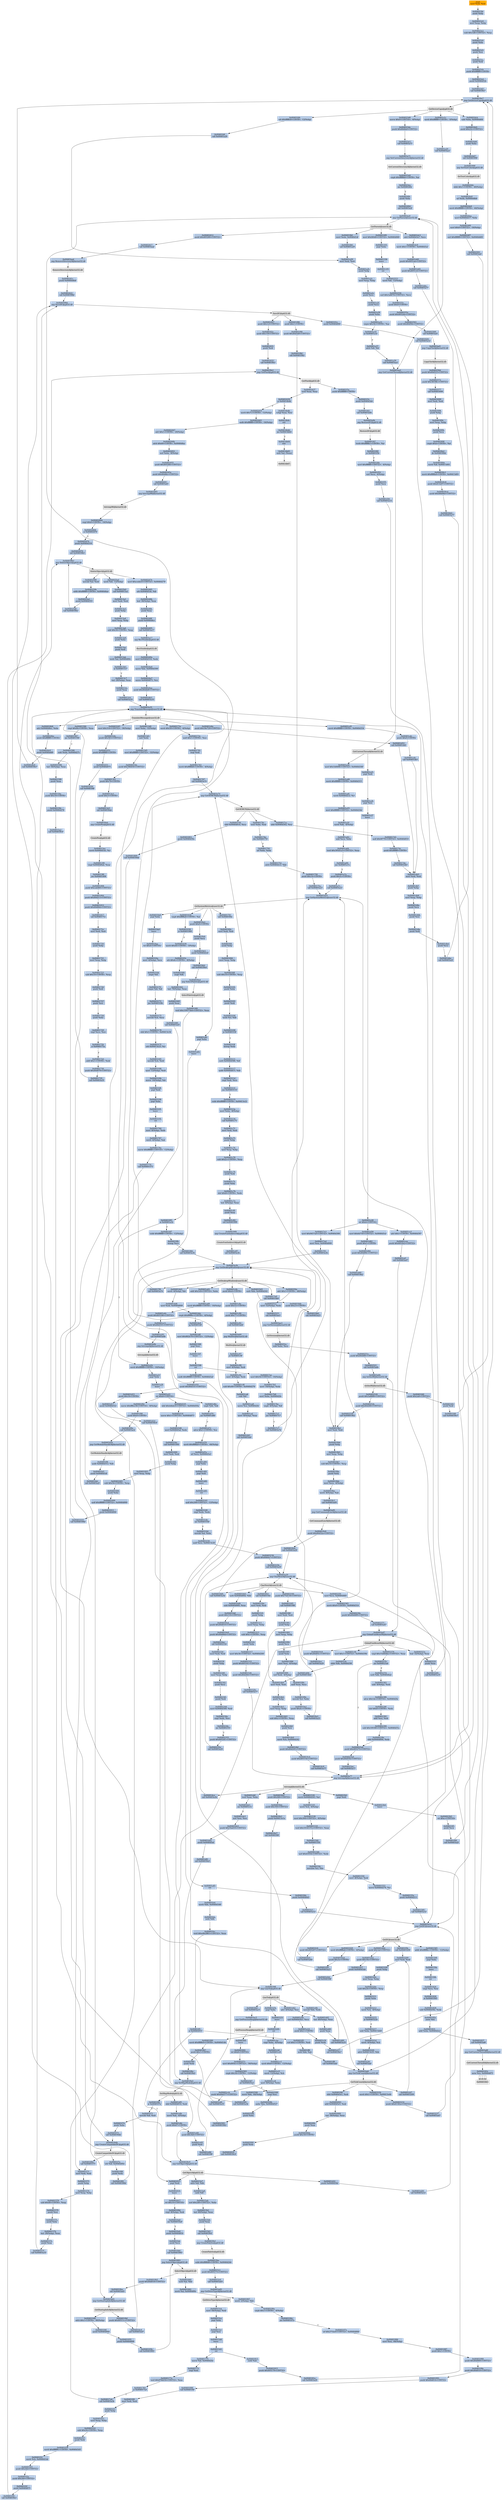digraph G {
node[shape=rectangle,style=filled,fillcolor=lightsteelblue,color=lightsteelblue]
bgcolor="transparent"
a0x004023bdmovl_edi_edi[label="start\nmovl %edi, %edi",color="lightgrey",fillcolor="orange"];
a0x004023bfpushl_ebp[label="0x004023bf\npushl %ebp"];
a0x004023c0movl_esp_ebp[label="0x004023c0\nmovl %esp, %ebp"];
a0x004023c2subl_0x1d8UINT32_esp[label="0x004023c2\nsubl $0x1d8<UINT32>, %esp"];
a0x004023c8pushl_ebx[label="0x004023c8\npushl %ebx"];
a0x004023c9pushl_esi[label="0x004023c9\npushl %esi"];
a0x004023capushl_edi[label="0x004023ca\npushl %edi"];
a0x004023cbpushl_0xffffffffUINT8[label="0x004023cb\npushl $0xffffffff<UINT8>"];
a0x004023cdpushl_0x0040d52b[label="0x004023cd\npushl 0x0040d52b"];
a0x004023d3call_0x004039e7[label="0x004023d3\ncall 0x004039e7"];
a0x004039e7jmp_GetDeviceCaps_gdi32_dll[label="0x004039e7\njmp GetDeviceCaps@gdi32.dll"];
GetDeviceCaps_gdi32_dll[label="GetDeviceCaps@gdi32.dll",color="lightgrey",fillcolor="lightgrey"];
a0x004023d8movw_0x0UINT16__4ebp_[label="0x004023d8\nmovw $0x0<UINT16>, -4(%ebp)"];
a0x004023depushl_0x40d4afUINT32[label="0x004023de\npushl $0x40d4af<UINT32>"];
a0x004023e3call_0x00403a71[label="0x004023e3\ncall 0x00403a71"];
a0x00403a71jmp_SetCurrentDirectoryA_kernel32_dll[label="0x00403a71\njmp SetCurrentDirectoryA@kernel32.dll"];
SetCurrentDirectoryA_kernel32_dll[label="SetCurrentDirectoryA@kernel32.dll",color="lightgrey",fillcolor="lightgrey"];
a0x004023e8cmpb_0xffffffb8UINT8_al[label="0x004023e8\ncmpb $0xffffffb8<UINT8>, %al"];
a0x004023eajne_0x0040240c[label="0x004023ea\njne 0x0040240c"];
a0x0040240cpushl_ebx[label="0x0040240c\npushl %ebx"];
a0x0040240dcall_0x00403a2f[label="0x0040240d\ncall 0x00403a2f"];
a0x00403a2fjmp_GetParent_user32_dll[label="0x00403a2f\njmp GetParent@user32.dll"];
GetParent_user32_dll[label="GetParent@user32.dll",color="lightgrey",fillcolor="lightgrey"];
a0x00402412pushl_0x405260UINT32[label="0x00402412\npushl $0x405260<UINT32>"];
a0x00402417call_0x00403aad[label="0x00402417\ncall 0x00403aad"];
a0x00403aadjmp_RemoveDirectoryA_kernel32_dll[label="0x00403aad\njmp RemoveDirectoryA@kernel32.dll"];
RemoveDirectoryA_kernel32_dll[label="RemoveDirectoryA@kernel32.dll",color="lightgrey",fillcolor="lightgrey"];
a0x0040241cpushl_0x0040d4b8[label="0x0040241c\npushl 0x0040d4b8"];
a0x00402422call_0x0040398d[label="0x00402422\ncall 0x0040398d"];
a0x0040398djmp_SaveDC_gdi32_dll[label="0x0040398d\njmp SaveDC@gdi32.dll"];
SaveDC_gdi32_dll[label="SaveDC@gdi32.dll",color="lightgrey",fillcolor="lightgrey"];
a0x00402427pushl_0x1cfUINT32[label="0x00402427\npushl $0x1cf<UINT32>"];
a0x0040242cpushl_0x159UINT32[label="0x0040242c\npushl $0x159<UINT32>"];
a0x00402431pushl_edi[label="0x00402431\npushl %edi"];
a0x00402432call_0x004039e1[label="0x00402432\ncall 0x004039e1"];
a0x004039e1jmp_GetPixel_gdi32_dll[label="0x004039e1\njmp GetPixel@gdi32.dll"];
GetPixel_gdi32_dll[label="GetPixel@gdi32.dll",color="lightgrey",fillcolor="lightgrey"];
a0x00402437testl_eax_eax[label="0x00402437\ntestl %eax, %eax"];
a0x00402439je_0x00414b4b[label="0x00402439\nje 0x00414b4b"];
a0x0040243fmovb_0x7cUINT8__12ebp_[label="0x0040243f\nmovb $0x7c<UINT8>, -12(%ebp)"];
a0x00414b4bxchgl_eax_esi[label="0x00414b4b\nxchgl %eax, %esi"];
a0x00414b4cstd_[label="0x00414b4c\nstd "];
a0x00414b4djno_0x00414b64[label="0x00414b4d\njno 0x00414b64"];
a0x00414b64xlat_[label="0x00414b64\nxlat "];
a0x00414b65xorb_al_eax_[label="0x00414b65\nxorb %al, (%eax)"];
a0x00414b67[label="0x00414b67",color="lightgrey",fillcolor="lightgrey"];
a0x00402443andb_0xffffffffUINT8__16ebp_[label="0x00402443\nandb $0xffffffff<UINT8>, -16(%ebp)"];
a0x00402447adcl_0x1UINT8__20ebp_[label="0x00402447\nadcl $0x1<UINT8>, -20(%ebp)"];
a0x0040244badcb_0x60UINT8_0x0040d4ac[label="0x0040244b\nadcb $0x60<UINT8>, 0x0040d4ac"];
a0x00402452xorl_ebx__8ebp_[label="0x00402452\nxorl %ebx, -8(%ebp)"];
a0x00402455pushl_0x405284UINT32[label="0x00402455\npushl $0x405284<UINT32>"];
a0x0040245apushl_0x40d4bcUINT32[label="0x0040245a\npushl $0x40d4bc<UINT32>"];
a0x0040245fcall_0x00403a65[label="0x0040245f\ncall 0x00403a65"];
a0x00403a65jmp_lstrcmpiW_kernel32_dll[label="0x00403a65\njmp lstrcmpiW@kernel32.dll"];
lstrcmpiW_kernel32_dll[label="lstrcmpiW@kernel32.dll",color="lightgrey",fillcolor="lightgrey"];
a0x00402464cmpl_0x0UINT8__16ebp_[label="0x00402464\ncmpl $0x0<UINT8>, -16(%ebp)"];
a0x00402468je_0x00402470[label="0x00402468\nje 0x00402470"];
a0x00402470pushl_0x0040d316[label="0x00402470\npushl 0x0040d316"];
a0x00402476call_0x004039b1[label="0x00402476\ncall 0x004039b1"];
a0x004039b1jmp_DeleteObject_gdi32_dll[label="0x004039b1\njmp DeleteObject@gdi32.dll"];
DeleteObject_gdi32_dll[label="DeleteObject@gdi32.dll",color="lightgrey",fillcolor="lightgrey"];
a0x0040247bmovl_0xceddc0UINT32_0x0040d278[label="0x0040247b\nmovl $0xceddc0<UINT32>, 0x0040d278"];
a0x00402485orb_0x0040d1dc_dl[label="0x00402485\norb 0x0040d1dc, %dl"];
a0x0040248bleal__36ebp__eax[label="0x0040248b\nleal -36(%ebp), %eax"];
a0x0040248epushl_eax[label="0x0040248e\npushl %eax"];
a0x0040248fpushl_0x0040d4cc[label="0x0040248f\npushl 0x0040d4cc"];
a0x00402495call_0x00403a17[label="0x00402495\ncall 0x00403a17"];
a0x00403a17jmp_RectVisible_gdi32_dll[label="0x00403a17\njmp RectVisible@gdi32.dll"];
RectVisible_gdi32_dll[label="RectVisible@gdi32.dll",color="lightgrey",fillcolor="lightgrey"];
a0x0040249amovl_0x0040d316_edx[label="0x0040249a\nmovl 0x0040d316, %edx"];
a0x004024a0movw_dx_0x0040d399[label="0x004024a0\nmovw %dx, 0x0040d399"];
a0x004024a7movw_0x0040d071_cx[label="0x004024a7\nmovw 0x0040d071, %cx"];
a0x004024aepushl_0x40d4d0UINT32[label="0x004024ae\npushl $0x40d4d0<UINT32>"];
a0x004024b3call_0x00403a35[label="0x004024b3\ncall 0x00403a35"];
a0x00403a35jmp_TranslateMessage_user32_dll[label="0x00403a35\njmp TranslateMessage@user32.dll"];
TranslateMessage_user32_dll[label="TranslateMessage@user32.dll",color="lightgrey",fillcolor="lightgrey"];
a0x004024b8adcl_0x0040d4ec_ebx[label="0x004024b8\nadcl 0x0040d4ec, %ebx"];
a0x004024bepushl_0xffffffffUINT8[label="0x004024be\npushl $0xffffffff<UINT8>"];
a0x004024c0pushl_0x0040d4f0[label="0x004024c0\npushl 0x0040d4f0"];
a0x004024c6call_0x004039e7[label="0x004024c6\ncall 0x004039e7"];
a0x004024cbsubl_ebx_0x0040d4f4[label="0x004024cb\nsubl %ebx, 0x0040d4f4"];
a0x004024d1pushl_0x22cUINT32[label="0x004024d1\npushl $0x22c<UINT32>"];
a0x004024d6pushl_ebx[label="0x004024d6\npushl %ebx"];
a0x004024d7call_0x0040399f[label="0x004024d7\ncall 0x0040399f"];
a0x0040399fjmp_SetTextColor_gdi32_dll[label="0x0040399f\njmp SetTextColor@gdi32.dll"];
SetTextColor_gdi32_dll[label="SetTextColor@gdi32.dll",color="lightgrey",fillcolor="lightgrey"];
a0x004024dcsbbb_0x1UINT8__40ebp_[label="0x004024dc\nsbbb $0x1<UINT8>, -40(%ebp)"];
a0x004024e0orl_edx_0x0040d4b8[label="0x004024e0\norl %edx, 0x0040d4b8"];
a0x004024e6movb_0xffffffffUINT8__44ebp_[label="0x004024e6\nmovb $0xffffffff<UINT8>, -44(%ebp)"];
a0x004024eamovl_0x0040d217_ebx[label="0x004024ea\nmovl 0x0040d217, %ebx"];
a0x004024f0movl_0x0UINT32__16ebp_[label="0x004024f0\nmovl $0x0<UINT32>, -16(%ebp)"];
a0x004024f7xorl_0xffffffffUINT32_0x0040d485[label="0x004024f7\nxorl $0xffffffff<UINT32>, 0x0040d485"];
a0x00402501call_0x00403abf[label="0x00402501\ncall 0x00403abf"];
a0x00403abfjmp_GetTickCount_kernel32_dll[label="0x00403abf\njmp GetTickCount@kernel32.dll"];
GetTickCount_kernel32_dll[label="GetTickCount@kernel32.dll",color="lightgrey",fillcolor="lightgrey"];
a0x00402506movb_bh__44ebp_[label="0x00402506\nmovb %bh, -44(%ebp)"];
a0x00402509call_0x00403a3b[label="0x00402509\ncall 0x00403a3b"];
a0x00403a3bjmp_GetDesktopWindow_user32_dll[label="0x00403a3b\njmp GetDesktopWindow@user32.dll"];
GetDesktopWindow_user32_dll[label="GetDesktopWindow@user32.dll",color="lightgrey",fillcolor="lightgrey"];
a0x0040250eadcl_0x1UINT8__48ebp_[label="0x0040250e\nadcl $0x1<UINT8>, -48(%ebp)"];
a0x00402512movl__52ebp__edx[label="0x00402512\nmovl -52(%ebp), %edx"];
a0x00402515call_0x00403ae3[label="0x00402515\ncall 0x00403ae3"];
a0x00403ae3jmp_GetVersion_kernel32_dll[label="0x00403ae3\njmp GetVersion@kernel32.dll"];
GetVersion_kernel32_dll[label="GetVersion@kernel32.dll",color="lightgrey",fillcolor="lightgrey"];
a0x0040251asubl_ebx_ecx[label="0x0040251a\nsubl %ebx, %ecx"];
a0x0040251cpushl_0x40d4f8UINT32[label="0x0040251c\npushl $0x40d4f8<UINT32>"];
a0x00402521call_0x00403a6b[label="0x00402521\ncall 0x00403a6b"];
a0x00403a6bjmp_lstrlenW_kernel32_dll[label="0x00403a6b\njmp lstrlenW@kernel32.dll"];
lstrlenW_kernel32_dll[label="lstrlenW@kernel32.dll",color="lightgrey",fillcolor="lightgrey"];
a0x00402526pushl_0x3a8888UINT32[label="0x00402526\npushl $0x3a8888<UINT32>"];
a0x0040252bpushl_0x40d260UINT32[label="0x0040252b\npushl $0x40d260<UINT32>"];
a0x00402530call_0x004019b2[label="0x00402530\ncall 0x004019b2"];
a0x004019b2movl_edi_edi[label="0x004019b2\nmovl %edi, %edi"];
a0x004019b4pushl_ebp[label="0x004019b4\npushl %ebp"];
a0x004019b5movl_esp_ebp[label="0x004019b5\nmovl %esp, %ebp"];
a0x004019b7subl_0x10UINT8_esp[label="0x004019b7\nsubl $0x10<UINT8>, %esp"];
a0x004019bapushl_ebx[label="0x004019ba\npushl %ebx"];
a0x004019bbmovl_ecx__4ebp_[label="0x004019bb\nmovl %ecx, -4(%ebp)"];
a0x004019bemovb__8ebp__ah[label="0x004019be\nmovb -8(%ebp), %ah"];
a0x004019c1call_0x00403a95[label="0x004019c1\ncall 0x00403a95"];
a0x00403a95jmp_GetCommandLineA_kernel32_dll[label="0x00403a95\njmp GetCommandLineA@kernel32.dll"];
GetCommandLineA_kernel32_dll[label="GetCommandLineA@kernel32.dll",color="lightgrey",fillcolor="lightgrey"];
a0x004019c6pushl_0x40d32aUINT32[label="0x004019c6\npushl $0x40d32a<UINT32>"];
a0x004019cbcall_0x00403a29[label="0x004019cb\ncall 0x00403a29"];
a0x00403a29jmp_CharNextA_user32_dll[label="0x00403a29\njmp CharNextA@user32.dll"];
CharNextA_user32_dll[label="CharNextA@user32.dll",color="lightgrey",fillcolor="lightgrey"];
a0x004019d0call_0x00403a3b[label="0x004019d0\ncall 0x00403a3b"];
a0x004019d5xorb_bh_0x0040d242[label="0x004019d5\nxorb %bh, 0x0040d242"];
a0x004019dbpushl_0x23UINT8[label="0x004019db\npushl $0x23<UINT8>"];
a0x004019ddcall_0x00403a23[label="0x004019dd\ncall 0x00403a23"];
a0x00403a23jmp_GetSystemMetrics_user32_dll[label="0x00403a23\njmp GetSystemMetrics@user32.dll"];
GetSystemMetrics_user32_dll[label="GetSystemMetrics@user32.dll",color="lightgrey",fillcolor="lightgrey"];
a0x004019e2pushl_0x0UINT8[label="0x004019e2\npushl $0x0<UINT8>"];
a0x004019e4pushl_ecx[label="0x004019e4\npushl %ecx"];
a0x004019e5pushl_0x0040d2e6[label="0x004019e5\npushl 0x0040d2e6"];
a0x004019ebcall_0x004039ed[label="0x004019eb\ncall 0x004039ed"];
a0x004039edjmp_SelectPalette_gdi32_dll[label="0x004039ed\njmp SelectPalette@gdi32.dll"];
SelectPalette_gdi32_dll[label="SelectPalette@gdi32.dll",color="lightgrey",fillcolor="lightgrey"];
a0x004019f0testl_0x339573b4UINT32_eax[label="0x004019f0\ntestl $0x339573b4<UINT32>, %eax"];
a0x004019f5je_0x00401a1b[label="0x004019f5\nje 0x00401a1b"];
a0x004019f7subb_0xffffffffUINT8__12ebp_[label="0x004019f7\nsubb $0xffffffff<UINT8>, -12(%ebp)"];
a0x00401a1bmovb_0xffffffffUINT8__16ebp_[label="0x00401a1b\nmovb $0xffffffff<UINT8>, -16(%ebp)"];
a0x00401a1fpopl_ebx[label="0x00401a1f\npopl %ebx"];
a0x00401a20leave_[label="0x00401a20\nleave "];
a0x00401a21ret_0x8UINT16[label="0x00401a21\nret $0x8<UINT16>"];
a0x00402535sbbl_0x4dbdc0UINT32_0x0040d50a[label="0x00402535\nsbbl $0x4dbdc0<UINT32>, 0x0040d50a"];
a0x0040253fmovw_0x1UINT16_0x0040d071[label="0x0040253f\nmovw $0x1<UINT16>, 0x0040d071"];
a0x00402548movl_0x0040d3af_edx[label="0x00402548\nmovl 0x0040d3af, %edx"];
a0x0040254ecall_0x00401000[label="0x0040254e\ncall 0x00401000"];
a0x00401000movl_edi_edi[label="0x00401000\nmovl %edi, %edi"];
a0x00401002pushl_ebp[label="0x00401002\npushl %ebp"];
a0x00401003movl_esp_ebp[label="0x00401003\nmovl %esp, %ebp"];
a0x00401005subl_0x54UINT8_esp[label="0x00401005\nsubl $0x54<UINT8>, %esp"];
a0x00401008pushl_ebx[label="0x00401008\npushl %ebx"];
a0x00401009andl_0xffffffffUINT32_0x0040d000[label="0x00401009\nandl $0xffffffff<UINT32>, 0x0040d000"];
a0x00401013pushl_0x0040d000[label="0x00401013\npushl 0x0040d000"];
a0x00401019call_0x0040398d[label="0x00401019\ncall 0x0040398d"];
a0x0040101epushl_0x0040d000[label="0x0040101e\npushl 0x0040d000"];
a0x00401024call_0x00403a1d[label="0x00401024\ncall 0x00403a1d"];
a0x00403a1djmp_GetDC_user32_dll[label="0x00403a1d\njmp GetDC@user32.dll"];
GetDC_user32_dll[label="GetDC@user32.dll",color="lightgrey",fillcolor="lightgrey"];
a0x00401029movb_0xffffffa8UINT8__4ebp_[label="0x00401029\nmovb $0xffffffa8<UINT8>, -4(%ebp)"];
a0x0040102dpushl_0x3eUINT8[label="0x0040102d\npushl $0x3e<UINT8>"];
a0x0040102fcall_0x00403a23[label="0x0040102f\ncall 0x00403a23"];
a0x00401034cmpb_0xffffffa8UINT8_al[label="0x00401034\ncmpb $0xffffffa8<UINT8>, %al"];
a0x00401036je_0x00401060[label="0x00401036\nje 0x00401060"];
a0x00401038movb_0x44UINT8__3ebp_[label="0x00401038\nmovb $0x44<UINT8>, -3(%ebp)"];
a0x0040103corb_0x4cUINT8__8ebp_[label="0x0040103c\norb $0x4c<UINT8>, -8(%ebp)"];
a0x00401040negb_dh[label="0x00401040\nnegb %dh"];
a0x00401042leal__76ebp__eax[label="0x00401042\nleal -76(%ebp), %eax"];
a0x00401045pushl_eax[label="0x00401045\npushl %eax"];
a0x00401046call_0x00403a41[label="0x00401046\ncall 0x00403a41"];
a0x00403a41jmp_GetStartupInfoA_kernel32_dll[label="0x00403a41\njmp GetStartupInfoA@kernel32.dll"];
GetStartupInfoA_kernel32_dll[label="GetStartupInfoA@kernel32.dll",color="lightgrey",fillcolor="lightgrey"];
a0x0040104badcb_0x1UINT8__80ebp_[label="0x0040104b\nadcb $0x1<UINT8>, -80(%ebp)"];
a0x0040104fpushl_0x0040d004[label="0x0040104f\npushl 0x0040d004"];
a0x00401055pushl_0x0040d008[label="0x00401055\npushl 0x0040d008"];
a0x0040105bcall_0x00403993[label="0x0040105b\ncall 0x00403993"];
a0x00403993jmp_SelectObject_gdi32_dll[label="0x00403993\njmp SelectObject@gdi32.dll"];
SelectObject_gdi32_dll[label="SelectObject@gdi32.dll",color="lightgrey",fillcolor="lightgrey"];
a0x00401060xorb_al_bh[label="0x00401060\nxorb %al, %bh"];
a0x00401062movb_al_0x0040d00c[label="0x00401062\nmovb %al, 0x0040d00c"];
a0x00401067movb__2ebp__bh[label="0x00401067\nmovb -2(%ebp), %bh"];
a0x0040106acmpb_0x1UINT8__4ebp_[label="0x0040106a\ncmpb $0x1<UINT8>, -4(%ebp)"];
a0x0040106ejne_0x0040107a[label="0x0040106e\njne 0x0040107a"];
a0x0040107aorl_0x271be0UINT32_0x0040d069[label="0x0040107a\norl $0x271be0<UINT32>, 0x0040d069"];
a0x00401084movl_esi__84ebp_[label="0x00401084\nmovl %esi, -84(%ebp)"];
a0x00401087pushl_0x1UINT8[label="0x00401087\npushl $0x1<UINT8>"];
a0x00401089pushl_0x40d069UINT32[label="0x00401089\npushl $0x40d069<UINT32>"];
a0x0040108epushl_0x40d010UINT32[label="0x0040108e\npushl $0x40d010<UINT32>"];
a0x00401093pushl_0x40d014UINT32[label="0x00401093\npushl $0x40d014<UINT32>"];
a0x00401098call_0x00401f0f[label="0x00401098\ncall 0x00401f0f"];
a0x00401f0fmovl_edi_edi[label="0x00401f0f\nmovl %edi, %edi"];
a0x00401f11pushl_ebp[label="0x00401f11\npushl %ebp"];
a0x00401f12movl_esp_ebp[label="0x00401f12\nmovl %esp, %ebp"];
a0x00401f14subl_0x24UINT8_esp[label="0x00401f14\nsubl $0x24<UINT8>, %esp"];
a0x00401f17pushl_edi[label="0x00401f17\npushl %edi"];
a0x00401f18movb_0xffffff9cUINT8_0x0040d3d5[label="0x00401f18\nmovb $0xffffff9c<UINT8>, 0x0040d3d5"];
a0x00401f1fmovb_ch_0x0040d1dd[label="0x00401f1f\nmovb %ch, 0x0040d1dd"];
a0x00401f25pushl_0x24dUINT32[label="0x00401f25\npushl $0x24d<UINT32>"];
a0x00401f2apushl_0x2bfUINT32[label="0x00401f2a\npushl $0x2bf<UINT32>"];
a0x00401f2fpushl_0x0040d075[label="0x00401f2f\npushl 0x0040d075"];
a0x00401f35call_0x004039e1[label="0x00401f35\ncall 0x004039e1"];
a0x00401f3apushl_0xffffffffUINT8[label="0x00401f3a\npushl $0xffffffff<UINT8>"];
a0x00401f3cpushl_0x0040d3dd[label="0x00401f3c\npushl 0x0040d3dd"];
a0x00401f42call_0x00403a0b[label="0x00401f42\ncall 0x00403a0b"];
a0x00403a0bjmp_RestoreDC_gdi32_dll[label="0x00403a0b\njmp RestoreDC@gdi32.dll"];
RestoreDC_gdi32_dll[label="RestoreDC@gdi32.dll",color="lightgrey",fillcolor="lightgrey"];
a0x00401f47testb_0xffffffb1UINT8_al[label="0x00401f47\ntestb $0xffffffb1<UINT8>, %al"];
a0x00401f49je_0x00401f5b[label="0x00401f49\nje 0x00401f5b"];
a0x00401f4bmovl_0xffffffffUINT32__4ebp_[label="0x00401f4b\nmovl $0xffffffff<UINT32>, -4(%ebp)"];
a0x00401f52xorl_ecx__4ebp_[label="0x00401f52\nxorl %ecx, -4(%ebp)"];
a0x00401f55pushl_ecx[label="0x00401f55\npushl %ecx"];
a0x00401f56call_0x00403a1d[label="0x00401f56\ncall 0x00403a1d"];
a0x00401f5bcall_0x00403209[label="0x00401f5b\ncall 0x00403209"];
a0x00403209movl_edi_edi[label="0x00403209\nmovl %edi, %edi"];
a0x0040320bpushl_ebp[label="0x0040320b\npushl %ebp"];
a0x0040320cmovl_esp_ebp[label="0x0040320c\nmovl %esp, %ebp"];
a0x0040320esubl_0x24UINT8_esp[label="0x0040320e\nsubl $0x24<UINT8>, %esp"];
a0x00403211pushl_ebx[label="0x00403211\npushl %ebx"];
a0x00403212movb_ch__4ebp_[label="0x00403212\nmovb %ch, -4(%ebp)"];
a0x00403215je_0x0040322b[label="0x00403215\nje 0x0040322b"];
a0x00403217subl_ebx_0x00413d49[label="0x00403217\nsubl %ebx, 0x00413d49"];
a0x0040321dmovb__4ebp__ch[label="0x0040321d\nmovb -4(%ebp), %ch"];
a0x00403220adcb_0x00413e25_bh[label="0x00403220\nadcb 0x00413e25, %bh"];
a0x00403226call_0x00403abf[label="0x00403226\ncall 0x00403abf"];
a0x0040322bmovb_0x1UINT8_0x00413e44[label="0x0040322b\nmovb $0x1<UINT8>, 0x00413e44"];
a0x00403232pushl_0x413f2aUINT32[label="0x00403232\npushl $0x413f2a<UINT32>"];
a0x00403237call_0x00403a47[label="0x00403237\ncall 0x00403a47"];
a0x00403a47jmp_GlobalFindAtomW_kernel32_dll[label="0x00403a47\njmp GlobalFindAtomW@kernel32.dll"];
GlobalFindAtomW_kernel32_dll[label="GlobalFindAtomW@kernel32.dll",color="lightgrey",fillcolor="lightgrey"];
a0x0040323cleal__32ebp__eax[label="0x0040323c\nleal -32(%ebp), %eax"];
a0x0040323fpushl_eax[label="0x0040323f\npushl %eax"];
a0x00403240call_0x00403a35[label="0x00403240\ncall 0x00403a35"];
a0x00403245movl_0x314UINT32__36ebp_[label="0x00403245\nmovl $0x314<UINT32>, -36(%ebp)"];
a0x0040324cpushl_0x363UINT32[label="0x0040324c\npushl $0x363<UINT32>"];
a0x00403251pushl_0xffffffffUINT8[label="0x00403251\npushl $0xffffffff<UINT8>"];
a0x00403253pushl_0x0040d075[label="0x00403253\npushl 0x0040d075"];
a0x00403259call_0x004039ff[label="0x00403259\ncall 0x004039ff"];
a0x004039ffjmp_LineTo_gdi32_dll[label="0x004039ff\njmp LineTo@gdi32.dll"];
LineTo_gdi32_dll[label="LineTo@gdi32.dll",color="lightgrey",fillcolor="lightgrey"];
a0x0040325epopl_ebx[label="0x0040325e\npopl %ebx"];
a0x0040325fleave_[label="0x0040325f\nleave "];
a0x00403260ret[label="0x00403260\nret"];
a0x00401f60movb_0xffffffe0UINT8_0x0040d1db[label="0x00401f60\nmovb $0xffffffe0<UINT8>, 0x0040d1db"];
a0x00401f67pushl_0x1UINT8[label="0x00401f67\npushl $0x1<UINT8>"];
a0x00401f69pushl_edx[label="0x00401f69\npushl %edx"];
a0x00401f6acall_0x004039a5[label="0x00401f6a\ncall 0x004039a5"];
a0x004039a5jmp_SetMapMode_gdi32_dll[label="0x004039a5\njmp SetMapMode@gdi32.dll"];
SetMapMode_gdi32_dll[label="SetMapMode@gdi32.dll",color="lightgrey",fillcolor="lightgrey"];
a0x00401f6fje_0x00401f7a[label="0x00401f6f\nje 0x00401f7a"];
a0x00401f71movzbl_dl_edi[label="0x00401f71\nmovzbl %dl, %edi"];
a0x00401f74pushl_ebx[label="0x00401f74\npushl %ebx"];
a0x00401f75call_0x004039db[label="0x00401f75\ncall 0x004039db"];
a0x004039dbjmp_CreateCompatibleDC_gdi32_dll[label="0x004039db\njmp CreateCompatibleDC@gdi32.dll"];
CreateCompatibleDC_gdi32_dll[label="CreateCompatibleDC@gdi32.dll",color="lightgrey",fillcolor="lightgrey"];
a0x00401f7aorb_dl_0x0040d00e[label="0x00401f7a\norb %dl, 0x0040d00e"];
a0x00401f80pushl_edx[label="0x00401f80\npushl %edx"];
a0x00401f81call_0x0040398d[label="0x00401f81\ncall 0x0040398d"];
a0x00401f86pushl_0x1UINT8[label="0x00401f86\npushl $0x1<UINT8>"];
a0x00401f88pushl_0x40d3d9UINT32[label="0x00401f88\npushl $0x40d3d9<UINT32>"];
a0x00401f8dcall_0x004019b2[label="0x00401f8d\ncall 0x004019b2"];
a0x00401f92movw_0xffffee38UINT16__8ebp_[label="0x00401f92\nmovw $0xffffee38<UINT16>, -8(%ebp)"];
a0x00401f98pushl_0x0UINT8[label="0x00401f98\npushl $0x0<UINT8>"];
a0x00401f9acall_0x00403acb[label="0x00401f9a\ncall 0x00403acb"];
a0x00403acbjmp_GetModuleHandleA_kernel32_dll[label="0x00403acb\njmp GetModuleHandleA@kernel32.dll"];
GetModuleHandleA_kernel32_dll[label="GetModuleHandleA@kernel32.dll",color="lightgrey",fillcolor="lightgrey"];
a0x00401f9fandb_0x0040d312_dh[label="0x00401f9f\nandb 0x0040d312, %dh"];
a0x00401fa5pushl_0x0040d1df[label="0x00401fa5\npushl 0x0040d1df"];
a0x00401fabcall_0x00403a2f[label="0x00401fab\ncall 0x00403a2f"];
a0x00401fb0movl_edx_0x0040d1df[label="0x00401fb0\nmovl %edx, 0x0040d1df"];
a0x00401fb6call_0x00401a29[label="0x00401fb6\ncall 0x00401a29"];
a0x00401a29movl_edi_edi[label="0x00401a29\nmovl %edi, %edi"];
a0x00401a2bpushl_ebp[label="0x00401a2b\npushl %ebp"];
a0x00401a2cmovl_esp_ebp[label="0x00401a2c\nmovl %esp, %ebp"];
a0x00401a2epushl_ecx[label="0x00401a2e\npushl %ecx"];
a0x00401a2fpushl_ecx[label="0x00401a2f\npushl %ecx"];
a0x00401a30pushl_ebx[label="0x00401a30\npushl %ebx"];
a0x00401a31cmpw_0x36UINT8_ax[label="0x00401a31\ncmpw $0x36<UINT8>, %ax"];
a0x00401a35je_0x00401a3e[label="0x00401a35\nje 0x00401a3e"];
a0x00401a37adcb_dl_bl[label="0x00401a37\nadcb %dl, %bl"];
a0x00401a39call_0x00403aa1[label="0x00401a39\ncall 0x00403aa1"];
a0x00403aa1jmp_GetCurrentThread_kernel32_dll[label="0x00403aa1\njmp GetCurrentThread@kernel32.dll"];
GetCurrentThread_kernel32_dll[label="GetCurrentThread@kernel32.dll",color="lightgrey",fillcolor="lightgrey"];
a0x00401a3emovl_0x1b8498UINT32_0x0040d349[label="0x00401a3e\nmovl $0x1b8498<UINT32>, 0x0040d349"];
a0x00401a48movb_0xffffffffUINT8_0x0040d315[label="0x00401a48\nmovb $0xffffffff<UINT8>, 0x0040d315"];
a0x00401a4fmovb_0x0040d2c2_cl[label="0x00401a4f\nmovb 0x0040d2c2, %cl"];
a0x00401a55movl_0xffffffffUINT32_0x0040d34d[label="0x00401a55\nmovl $0xffffffff<UINT32>, 0x0040d34d"];
a0x00401a5fmovb_dh__4ebp_[label="0x00401a5f\nmovb %dh, -4(%ebp)"];
a0x00401a62subl_ecx_ebx[label="0x00401a62\nsubl %ecx, %ebx"];
a0x00401a64testl_0x395d1a3UINT32_eax[label="0x00401a64\ntestl $0x395d1a3<UINT32>, %eax"];
a0x00401a69jne_0x00401a7a[label="0x00401a69\njne 0x00401a7a"];
a0x00401a7apushl_0x5cUINT8[label="0x00401a7a\npushl $0x5c<UINT8>"];
a0x00401a7ccall_0x00403a23[label="0x00401a7c\ncall 0x00403a23"];
a0x00401a81popl_ebx[label="0x00401a81\npopl %ebx"];
a0x00401a82leave_[label="0x00401a82\nleave "];
a0x00401a83ret[label="0x00401a83\nret"];
a0x00401fbbpushl_0x0040d0d3[label="0x00401fbb\npushl 0x0040d0d3"];
a0x00401fc1call_0x00403a1d[label="0x00401fc1\ncall 0x00403a1d"];
a0x00401fc6pushl_0x405207UINT32[label="0x00401fc6\npushl $0x405207<UINT32>"];
a0x00401fcbcall_0x00403a6b[label="0x00401fcb\ncall 0x00403a6b"];
a0x00401fd0pushl_0x2a8UINT32[label="0x00401fd0\npushl $0x2a8<UINT32>"];
a0x00401fd5pushl_edi[label="0x00401fd5\npushl %edi"];
a0x00401fd6call_0x004039e7[label="0x00401fd6\ncall 0x004039e7"];
a0x00401fdborb_0xffffffc8UINT8__12ebp_[label="0x00401fdb\norb $0xffffffc8<UINT8>, -12(%ebp)"];
a0x00401fdfcall_0x00401a29[label="0x00401fdf\ncall 0x00401a29"];
a0x00401fe4movb_bh_0x0040d3d6[label="0x00401fe4\nmovb %bh, 0x0040d3d6"];
a0x00401feanotb_dh[label="0x00401fea\nnotb %dh"];
a0x00401fectestl_0xe8b2ff65UINT32_eax[label="0x00401fec\ntestl $0xe8b2ff65<UINT32>, %eax"];
a0x00401ff1je_0x00402015[label="0x00401ff1\nje 0x00402015"];
a0x00401ff3rcrl_0x1UINT8_edi[label="0x00401ff3\nrcrl $0x1<UINT8>, %edi"];
a0x00402015popl_edi[label="0x00402015\npopl %edi"];
a0x00402016leave_[label="0x00402016\nleave "];
a0x00402017ret_0x10UINT16[label="0x00402017\nret $0x10<UINT16>"];
a0x0040109dcmpl__8ebp__edi[label="0x0040109d\ncmpl -8(%ebp), %edi"];
a0x004010a0jne_0x004010a9[label="0x004010a0\njne 0x004010a9"];
a0x004010a9pushl_0x0040d014[label="0x004010a9\npushl 0x0040d014"];
a0x004010afpushl_ecx[label="0x004010af\npushl %ecx"];
a0x004010b0call_0x00403993[label="0x004010b0\ncall 0x00403993"];
a0x004010b5pushl_0x40d018UINT32[label="0x004010b5\npushl $0x40d018<UINT32>"];
a0x004010bacall_0x00403a41[label="0x004010ba\ncall 0x00403a41"];
a0x004010bfpushl_0x40511cUINT32[label="0x004010bf\npushl $0x40511c<UINT32>"];
a0x004010c4call_0x00403a47[label="0x004010c4\ncall 0x00403a47"];
a0x004010c9pushl_0x40d05cUINT32[label="0x004010c9\npushl $0x40d05c<UINT32>"];
a0x004010cecall_0x00403a29[label="0x004010ce\ncall 0x00403a29"];
a0x004010d3xorb_0x0040d00d_bh[label="0x004010d3\nxorb 0x0040d00d, %bh"];
a0x004010d9subl_0x0040d069_eax[label="0x004010d9\nsubl 0x0040d069, %eax"];
a0x004010dfpushl_0x110UINT32[label="0x004010df\npushl $0x110<UINT32>"];
a0x004010e4pushl_0x40d010UINT32[label="0x004010e4\npushl $0x40d010<UINT32>"];
a0x004010e9pushl_0x40d06dUINT32[label="0x004010e9\npushl $0x40d06d<UINT32>"];
a0x004010eecall_0x0040233d[label="0x004010ee\ncall 0x0040233d"];
a0x0040233dmovl_edi_edi[label="0x0040233d\nmovl %edi, %edi"];
a0x0040233fpushl_ebp[label="0x0040233f\npushl %ebp"];
a0x00402340movl_esp_ebp[label="0x00402340\nmovl %esp, %ebp"];
a0x00402342pushl_ecx[label="0x00402342\npushl %ecx"];
a0x00402343pushl_edi[label="0x00402343\npushl %edi"];
a0x00402344movl_0x0040d349_edi[label="0x00402344\nmovl 0x0040d349, %edi"];
a0x0040234acmpl_edx_esi[label="0x0040234a\ncmpl %edx, %esi"];
a0x0040234cjne_0x00402355[label="0x0040234c\njne 0x00402355"];
a0x00402355pushl_0x405241UINT32[label="0x00402355\npushl $0x405241<UINT32>"];
a0x0040235acall_0x00403a29[label="0x0040235a\ncall 0x00403a29"];
a0x0040235fmovl_ecx_0x0040d485[label="0x0040235f\nmovl %ecx, 0x0040d485"];
a0x00402365movb_0x0UINT8_0x0040d314[label="0x00402365\nmovb $0x0<UINT8>, 0x0040d314"];
a0x0040236cpushl_0x40d489UINT32[label="0x0040236c\npushl $0x40d489<UINT32>"];
a0x00402371call_0x00403a47[label="0x00402371\ncall 0x00403a47"];
a0x00402376cmpl_0x15d40dbeUINT32_eax[label="0x00402376\ncmpl $0x15d40dbe<UINT32>, %eax"];
a0x0040237bjne_0x004023a4[label="0x0040237b\njne 0x004023a4"];
a0x004023a4pushl_0x405272UINT32[label="0x004023a4\npushl $0x405272<UINT32>"];
a0x004023a9pushl_0x40d55bUINT32[label="0x004023a9\npushl $0x40d55b<UINT32>"];
a0x004023aecall_0x00403a77[label="0x004023ae\ncall 0x00403a77"];
a0x00403a77jmp_lstrcmpA_kernel32_dll[label="0x00403a77\njmp lstrcmpA@kernel32.dll"];
lstrcmp_kernel32_dll[label="lstrcmp@kernel32.dll",color="lightgrey",fillcolor="lightgrey"];
a0x004023b3popl_edi[label="0x004023b3\npopl %edi"];
a0x004023b4leave_[label="0x004023b4\nleave "];
a0x004023b5ret_0xcUINT16[label="0x004023b5\nret $0xc<UINT16>"];
a0x004010f3pushl_ecx[label="0x004010f3\npushl %ecx"];
a0x004010f4call_0x00403a2f[label="0x004010f4\ncall 0x00403a2f"];
a0x004010f9movl_0xf40d0UINT32_0x0040d069[label="0x004010f9\nmovl $0xf40d0<UINT32>, 0x0040d069"];
a0x00401103popl_ebx[label="0x00401103\npopl %ebx"];
a0x00401104leave_[label="0x00401104\nleave "];
a0x00401105ret[label="0x00401105\nret"];
a0x00402553movb_dl__12ebp_[label="0x00402553\nmovb %dl, -12(%ebp)"];
a0x00402556xorl_0x1a6674UINT32_ecx[label="0x00402556\nxorl $0x1a6674<UINT32>, %ecx"];
a0x0040255cpushl_0x0UINT8[label="0x0040255c\npushl $0x0<UINT8>"];
a0x0040255epushl_0x4052deUINT32[label="0x0040255e\npushl $0x4052de<UINT32>"];
a0x00402563pushl_0x40d50eUINT32[label="0x00402563\npushl $0x40d50e<UINT32>"];
a0x00402568call_0x00403ad1[label="0x00402568\ncall 0x00403ad1"];
a0x00403ad1jmp_CopyFileA_kernel32_dll[label="0x00403ad1\njmp CopyFileA@kernel32.dll"];
CopyFileA_kernel32_dll[label="CopyFileA@kernel32.dll",color="lightgrey",fillcolor="lightgrey"];
a0x0040256dpushl_0x40d523UINT32[label="0x0040256d\npushl $0x40d523<UINT32>"];
a0x00402572pushl_0x38198cUINT32[label="0x00402572\npushl $0x38198c<UINT32>"];
a0x00402577call_0x00403099[label="0x00402577\ncall 0x00403099"];
a0x00403099movl_edi_edi[label="0x00403099\nmovl %edi, %edi"];
a0x0040309bpushl_ebp[label="0x0040309b\npushl %ebp"];
a0x0040309cmovl_esp_ebp[label="0x0040309c\nmovl %esp, %ebp"];
a0x0040309epushl_ecx[label="0x0040309e\npushl %ecx"];
a0x0040309fcmpb_0xbUINT8_al[label="0x0040309f\ncmpb $0xb<UINT8>, %al"];
a0x004030a1jle_0x004030bb[label="0x004030a1\njle 0x004030bb"];
a0x004030bbmovb_dl_0x00413d92[label="0x004030bb\nmovb %dl, 0x00413d92"];
a0x004030c1movb_0xffffffa4UINT8_0x00413d93[label="0x004030c1\nmovb $0xffffffa4<UINT8>, 0x00413d93"];
a0x004030c8pushl_0x413e07UINT32[label="0x004030c8\npushl $0x413e07<UINT32>"];
a0x004030cdpushl_0x40b06dUINT32[label="0x004030cd\npushl $0x40b06d<UINT32>"];
a0x004030d2call_0x00403a77[label="0x004030d2\ncall 0x00403a77"];
a0x004030d7pushl_0x260UINT32[label="0x004030d7\npushl $0x260<UINT32>"];
a0x004030dcpushl_0x350UINT32[label="0x004030dc\npushl $0x350<UINT32>"];
a0x004030e1pushl_0x00413e1a[label="0x004030e1\npushl 0x00413e1a"];
a0x004030e7call_0x004039ff[label="0x004030e7\ncall 0x004039ff"];
a0x004030eccall_0x00403ac5[label="0x004030ec\ncall 0x00403ac5"];
a0x00403ac5jmp_GetProcessHeap_kernel32_dll[label="0x00403ac5\njmp GetProcessHeap@kernel32.dll"];
GetProcessHeap_kernel32_dll[label="GetProcessHeap@kernel32.dll",color="lightgrey",fillcolor="lightgrey"];
a0x004030f1leave_[label="0x004030f1\nleave "];
a0x004030f2ret_0x8UINT16[label="0x004030f2\nret $0x8<UINT16>"];
a0x0040257cmovl_0x895fcUINT32__56ebp_[label="0x0040257c\nmovl $0x895fc<UINT32>, -56(%ebp)"];
a0x00402583cmpb_0x34UINT8__12ebp_[label="0x00402583\ncmpb $0x34<UINT8>, -12(%ebp)"];
a0x00402587jnl_0x004025a2[label="0x00402587\njnl 0x004025a2"];
a0x00402589negl_esi[label="0x00402589\nnegl %esi"];
a0x0040258bandw_bx_0x0040d527[label="0x0040258b\nandw %bx, 0x0040d527"];
a0x00402592pushl_ebx[label="0x00402592\npushl %ebx"];
a0x00402593call_0x004039b1[label="0x00402593\ncall 0x004039b1"];
a0x00402598movsbl_al_edi[label="0x00402598\nmovsbl %al, %edi"];
a0x0040259baddb_0xffffffffUINT8_0x0040d4ad[label="0x0040259b\naddb $0xffffffff<UINT8>, 0x0040d4ad"];
a0x004025a2pushl_0x0040d355[label="0x004025a2\npushl 0x0040d355"];
a0x004025a8call_0x004039b1[label="0x004025a8\ncall 0x004039b1"];
a0x004025admovb_dl__12ebp_[label="0x004025ad\nmovb %dl, -12(%ebp)"];
a0x004025b0call_0x004013a1[label="0x004025b0\ncall 0x004013a1"];
a0x004013a1movl_edi_edi[label="0x004013a1\nmovl %edi, %edi"];
a0x004013a3pushl_ebp[label="0x004013a3\npushl %ebp"];
a0x004013a4movl_esp_ebp[label="0x004013a4\nmovl %esp, %ebp"];
a0x004013a6subl_0x34UINT8_esp[label="0x004013a6\nsubl $0x34<UINT8>, %esp"];
a0x004013a9pushl_ebx[label="0x004013a9\npushl %ebx"];
a0x004013aapushl_edi[label="0x004013aa\npushl %edi"];
a0x004013abtestb_al_0x0040d00c[label="0x004013ab\ntestb %al, 0x0040d00c"];
a0x004013b1je_0x004013c7[label="0x004013b1\nje 0x004013c7"];
a0x004013c7leal__28ebp__eax[label="0x004013c7\nleal -28(%ebp), %eax"];
a0x004013capushl_eax[label="0x004013ca\npushl %eax"];
a0x004013cbcall_0x00403a35[label="0x004013cb\ncall 0x00403a35"];
a0x004013d0movl_ebx__32ebp_[label="0x004013d0\nmovl %ebx, -32(%ebp)"];
a0x004013d3notl_edx[label="0x004013d3\nnotl %edx"];
a0x004013d5movl_0xffffffffUINT32__32ebp_[label="0x004013d5\nmovl $0xffffffff<UINT32>, -32(%ebp)"];
a0x004013dcpushl_0x396450UINT32[label="0x004013dc\npushl $0x396450<UINT32>"];
a0x004013e1pushl_0x79UINT8[label="0x004013e1\npushl $0x79<UINT8>"];
a0x004013e3pushl_0x3UINT8[label="0x004013e3\npushl $0x3<UINT8>"];
a0x004013e5call_0x004039ab[label="0x004013e5\ncall 0x004039ab"];
a0x004039abjmp_CreatePen_gdi32_dll[label="0x004039ab\njmp CreatePen@gdi32.dll"];
CreatePen_gdi32_dll[label="CreatePen@gdi32.dll",color="lightgrey",fillcolor="lightgrey"];
a0x004013eamovb_0x0040d1dc_cl[label="0x004013ea\nmovb 0x0040d1dc, %cl"];
a0x004013f0cmpl_0x0040d0ab_eax[label="0x004013f0\ncmpl 0x0040d0ab, %eax"];
a0x004013f6jne_0x00401408[label="0x004013f6\njne 0x00401408"];
a0x00401408pushl_0xcab460UINT32[label="0x00401408\npushl $0xcab460<UINT32>"];
a0x0040140dpushl_0x40d213UINT32[label="0x0040140d\npushl $0x40d213<UINT32>"];
a0x00401412pushl_0x40d06dUINT32[label="0x00401412\npushl $0x40d06d<UINT32>"];
a0x00401417call_0x0040171e[label="0x00401417\ncall 0x0040171e"];
a0x0040171emovl_edi_edi[label="0x0040171e\nmovl %edi, %edi"];
a0x00401720pushl_ebp[label="0x00401720\npushl %ebp"];
a0x00401721movl_esp_ebp[label="0x00401721\nmovl %esp, %ebp"];
a0x00401723subl_0x10UINT8_esp[label="0x00401723\nsubl $0x10<UINT8>, %esp"];
a0x00401726pushl_edi[label="0x00401726\npushl %edi"];
a0x00401727pushl_esi[label="0x00401727\npushl %esi"];
a0x00401728pushl_ebx[label="0x00401728\npushl %ebx"];
a0x00401729cmpl_ecx_esi[label="0x00401729\ncmpl %ecx, %esi"];
a0x0040172bje_0x0040173a[label="0x0040172b\nje 0x0040173a"];
a0x0040172daddl_0x1UINT8_edi[label="0x0040172d\naddl $0x1<UINT8>, %edi"];
a0x00401730pushl_0x40d079UINT32[label="0x00401730\npushl $0x40d079<UINT32>"];
a0x00401735call_0x00403a35[label="0x00401735\ncall 0x00403a35"];
a0x0040173amovb_0x50UINT8__4ebp_[label="0x0040173a\nmovb $0x50<UINT8>, -4(%ebp)"];
a0x0040173eandl_0x1UINT8_esi[label="0x0040173e\nandl $0x1<UINT8>, %esi"];
a0x00401741negl_edi[label="0x00401741\nnegl %edi"];
a0x00401743movb_0xffffffd8UINT8__4ebp_[label="0x00401743\nmovb $0xffffffd8<UINT8>, -4(%ebp)"];
a0x00401747call_0x00403a7d[label="0x00401747\ncall 0x00403a7d"];
a0x00403a7djmp_GetOEMCP_kernel32_dll[label="0x00403a7d\njmp GetOEMCP@kernel32.dll"];
GetOEMCP_kernel32_dll[label="GetOEMCP@kernel32.dll",color="lightgrey",fillcolor="lightgrey"];
a0x0040174ctestl_ebx_edi[label="0x0040174c\ntestl %ebx, %edi"];
a0x0040174ejbe_0x0040175f[label="0x0040174e\njbe 0x0040175f"];
a0x00401750orl_ebx_ebx[label="0x00401750\norl %ebx, %ebx"];
a0x00401752adcb_0x0040d2c2_bh[label="0x00401752\nadcb 0x0040d2c2, %bh"];
a0x00401758pushl_0x14UINT8[label="0x00401758\npushl $0x14<UINT8>"];
a0x0040175acall_0x00403a23[label="0x0040175a\ncall 0x00403a23"];
a0x0040175fcall_0x004030fa[label="0x0040175f\ncall 0x004030fa"];
a0x004030famovl_edi_edi[label="0x004030fa\nmovl %edi, %edi"];
a0x004030fcpushl_ebp[label="0x004030fc\npushl %ebp"];
a0x004030fdmovl_esp_ebp[label="0x004030fd\nmovl %esp, %ebp"];
a0x004030ffsubl_0x10UINT8_esp[label="0x004030ff\nsubl $0x10<UINT8>, %esp"];
a0x00403102pushl_ebx[label="0x00403102\npushl %ebx"];
a0x00403103pushl_edi[label="0x00403103\npushl %edi"];
a0x00403104testb_cl_dh[label="0x00403104\ntestb %cl, %dh"];
a0x00403106je_0x0040310f[label="0x00403106\nje 0x0040310f"];
a0x0040310fbswap_edx[label="0x0040310f\nbswap %edx"];
a0x00403111xorb_0x0040d586_dl[label="0x00403111\nxorb 0x0040d586, %dl"];
a0x00403117andb_0x0040d415_dh[label="0x00403117\nandb 0x0040d415, %dh"];
a0x0040311dcmpl_edi_ecx[label="0x0040311d\ncmpl %edi, %ecx"];
a0x0040311fjne_0x00403133[label="0x0040311f\njne 0x00403133"];
a0x00403133subb_0xffffffffUINT8_0x00413e22[label="0x00403133\nsubb $0xffffffff<UINT8>, 0x00413e22"];
a0x0040313amovl_ebx__8ebp_[label="0x0040313a\nmovl %ebx, -8(%ebp)"];
a0x0040313dcall_0x00401c71[label="0x0040313d\ncall 0x00401c71"];
a0x00401c71movl_edi_edi[label="0x00401c71\nmovl %edi, %edi"];
a0x00401c73pushl_ebp[label="0x00401c73\npushl %ebp"];
a0x00401c74movl_esp_ebp[label="0x00401c74\nmovl %esp, %ebp"];
a0x00401c76subl_0x2cUINT8_esp[label="0x00401c76\nsubl $0x2c<UINT8>, %esp"];
a0x00401c79pushl_edi[label="0x00401c79\npushl %edi"];
a0x00401c7apushl_ebx[label="0x00401c7a\npushl %ebx"];
a0x00401c7bshrl_0x8UINT8_edx[label="0x00401c7b\nshrl $0x8<UINT8>, %edx"];
a0x00401c7eleal__4ebp__eax[label="0x00401c7e\nleal -4(%ebp), %eax"];
a0x00401c81pushl_eax[label="0x00401c81\npushl %eax"];
a0x00401c82call_0x004039f9[label="0x00401c82\ncall 0x004039f9"];
a0x004039f9jmp_CreateFontIndirectA_gdi32_dll[label="0x004039f9\njmp CreateFontIndirectA@gdi32.dll"];
CreateFontIndirectA_gdi32_dll[label="CreateFontIndirectA@gdi32.dll",color="lightgrey",fillcolor="lightgrey"];
a0x00401c87call_0x00403a3b[label="0x00401c87\ncall 0x00403a3b"];
a0x00401c8cpushl_0x4UINT8[label="0x00401c8c\npushl $0x4<UINT8>"];
a0x00401c8epushl_0x52UINT8[label="0x00401c8e\npushl $0x52<UINT8>"];
a0x00401c90pushl_0x77UINT8[label="0x00401c90\npushl $0x77<UINT8>"];
a0x00401c92call_0x00403ab9[label="0x00401c92\ncall 0x00403ab9"];
a0x00403ab9jmp_MulDiv_kernel32_dll[label="0x00403ab9\njmp MulDiv@kernel32.dll"];
MulDiv_kernel32_dll[label="MulDiv@kernel32.dll",color="lightgrey",fillcolor="lightgrey"];
a0x00401c97je_0x00401c9f[label="0x00401c97\nje 0x00401c9f"];
a0x00401c99movl__4ebp__edi[label="0x00401c99\nmovl -4(%ebp), %edi"];
a0x00401c9cmovl__4ebp__edx[label="0x00401c9c\nmovl -4(%ebp), %edx"];
a0x00401c9fsubl_0x48UINT8_0x0040d276[label="0x00401c9f\nsubl $0x48<UINT8>, 0x0040d276"];
a0x00401ca6rolb_bl[label="0x00401ca6\nrolb %bl"];
a0x00401ca8movw_cx_0x0040d2fc[label="0x00401ca8\nmovw %cx, 0x0040d2fc"];
a0x00401cafmovl__8ebp__eax[label="0x00401caf\nmovl -8(%ebp), %eax"];
a0x00401cb2call_0x00403abf[label="0x00401cb2\ncall 0x00403abf"];
a0x00401cb7call_0x00403209[label="0x00401cb7\ncall 0x00403209"];
a0x00401cbccmpl_ebx__4ebp_[label="0x00401cbc\ncmpl %ebx, -4(%ebp)"];
a0x00401cbfje_0x00401cc8[label="0x00401cbf\nje 0x00401cc8"];
a0x00401cc1movb_0x0UINT8__12ebp_[label="0x00401cc1\nmovb $0x0<UINT8>, -12(%ebp)"];
a0x00401cc5movb__12ebp__ch[label="0x00401cc5\nmovb -12(%ebp), %ch"];
a0x00401cc8movl__8ebp__ebx[label="0x00401cc8\nmovl -8(%ebp), %ebx"];
a0x00401ccbpushl_0x40d377UINT32[label="0x00401ccb\npushl $0x40d377<UINT32>"];
a0x00401cd0call_0x00403a35[label="0x00401cd0\ncall 0x00403a35"];
a0x00401cd5movb_0xffffffffUINT8_0x0040d354[label="0x00401cd5\nmovb $0xffffffff<UINT8>, 0x0040d354"];
a0x00401cdcpushl_0x0UINT8[label="0x00401cdc\npushl $0x0<UINT8>"];
a0x00401cdecall_0x00401db5[label="0x00401cde\ncall 0x00401db5"];
a0x00401db5movl_edi_edi[label="0x00401db5\nmovl %edi, %edi"];
a0x00401db7pushl_ebp[label="0x00401db7\npushl %ebp"];
a0x00401db8movl_esp_ebp[label="0x00401db8\nmovl %esp, %ebp"];
a0x00401dbapushl_ecx[label="0x00401dba\npushl %ecx"];
a0x00401dbbpushl_esi[label="0x00401dbb\npushl %esi"];
a0x00401dbcpushl_edi[label="0x00401dbc\npushl %edi"];
a0x00401dbdpushl_ecx[label="0x00401dbd\npushl %ecx"];
a0x00401dbecall_0x00403a2f[label="0x00401dbe\ncall 0x00403a2f"];
a0x00401dc3adcl_0x0040d3a7_ecx[label="0x00401dc3\nadcl 0x0040d3a7, %ecx"];
a0x00401dc9movb_0x1UINT8_0x0040d3a1[label="0x00401dc9\nmovb $0x1<UINT8>, 0x0040d3a1"];
a0x00401dd0pushl_0x4051abUINT32[label="0x00401dd0\npushl $0x4051ab<UINT32>"];
a0x00401dd5pushl_0x4051c4UINT32[label="0x00401dd5\npushl $0x4051c4<UINT32>"];
a0x00401ddacall_0x00403a77[label="0x00401dda\ncall 0x00403a77"];
a0x00401ddftestl_eax_ebx[label="0x00401ddf\ntestl %eax, %ebx"];
a0x00401de1jne_0x00401e1c[label="0x00401de1\njne 0x00401e1c"];
a0x00401de3xorl_esi_esi[label="0x00401de3\nxorl %esi, %esi"];
a0x00401de5pushl_0x10a410UINT32[label="0x00401de5\npushl $0x10a410<UINT32>"];
a0x00401deapushl_0x0040d3af[label="0x00401dea\npushl 0x0040d3af"];
a0x00401df0call_0x004039a5[label="0x00401df0\ncall 0x004039a5"];
a0x00401df5sbbl_0x0040d014_edi[label="0x00401df5\nsbbl 0x0040d014, %edi"];
a0x00401dfbmovb_ah__4ebp_[label="0x00401dfb\nmovb %ah, -4(%ebp)"];
a0x00401dfepushl_0x67UINT8[label="0x00401dfe\npushl $0x67<UINT8>"];
a0x00401e00pushl_0x3b0UINT32[label="0x00401e00\npushl $0x3b0<UINT32>"];
a0x00401e05pushl_edi[label="0x00401e05\npushl %edi"];
a0x00401e06call_0x004039ff[label="0x00401e06\ncall 0x004039ff"];
a0x00401e0bmovsbl_bh_edx[label="0x00401e0b\nmovsbl %bh, %edx"];
a0x00401e0exorl_0x0040d3b3_ecx[label="0x00401e0e\nxorl 0x0040d3b3, %ecx"];
a0x00401e14pushl_0x1UINT8[label="0x00401e14\npushl $0x1<UINT8>"];
a0x00401e16pushl_edx[label="0x00401e16\npushl %edx"];
a0x00401e17call_0x004039e7[label="0x00401e17\ncall 0x004039e7"];
a0x00401e1cmovb_0xffffffffUINT8__3ebp_[label="0x00401e1c\nmovb $0xffffffff<UINT8>, -3(%ebp)"];
a0x00401e20call_0x00403aa1[label="0x00401e20\ncall 0x00403aa1"];
a0x00401e25popl_edi[label="0x00401e25\npopl %edi"];
a0x00401e26popl_esi[label="0x00401e26\npopl %esi"];
a0x00401e27leave_[label="0x00401e27\nleave "];
a0x00401e28ret_0x4UINT16[label="0x00401e28\nret $0x4<UINT16>"];
a0x00401ce3adcl_0x1UINT8_0x0040d397[label="0x00401ce3\nadcl $0x1<UINT8>, 0x0040d397"];
a0x00401ceapushl_0x4052b2UINT32[label="0x00401cea\npushl $0x4052b2<UINT32>"];
a0x00401cefcall_0x00403a47[label="0x00401cef\ncall 0x00403a47"];
a0x00401cf4movl_0x1UINT32_0x0040d39b[label="0x00401cf4\nmovl $0x1<UINT32>, 0x0040d39b"];
a0x00401cfesbbb_dh_0x0040d39f[label="0x00401cfe\nsbbb %dh, 0x0040d39f"];
a0x00401d04call_0x004014b0[label="0x00401d04\ncall 0x004014b0"];
a0x004014b0movl_edi_edi[label="0x004014b0\nmovl %edi, %edi"];
a0x004014b2pushl_ebp[label="0x004014b2\npushl %ebp"];
a0x004014b3movl_esp_ebp[label="0x004014b3\nmovl %esp, %ebp"];
a0x004014b5subl_0xcUINT8_esp[label="0x004014b5\nsubl $0xc<UINT8>, %esp"];
a0x004014b8pushl_esi[label="0x004014b8\npushl %esi"];
a0x004014b9movb_ch_0x0040d242[label="0x004014b9\nmovb %ch, 0x0040d242"];
a0x004014bfpushl_0x40d245UINT32[label="0x004014bf\npushl $0x40d245<UINT32>"];
a0x004014c4pushl_0x405154UINT32[label="0x004014c4\npushl $0x405154<UINT32>"];
a0x004014c9call_0x00403a77[label="0x004014c9\ncall 0x00403a77"];
a0x004014cecall_0x00403a3b[label="0x004014ce\ncall 0x00403a3b"];
a0x004014d3movb__4ebp__bl[label="0x004014d3\nmovb -4(%ebp), %bl"];
a0x004014d6movl_edi_0x0040d008[label="0x004014d6\nmovl %edi, 0x0040d008"];
a0x004014dccmpb_0xffffffbcUINT8__4ebp_[label="0x004014dc\ncmpb $0xffffffbc<UINT8>, -4(%ebp)"];
a0x004014e0jg_0x004014ff[label="0x004014e0\njg 0x004014ff"];
a0x004014ffmovl_0x882b70UINT32__12ebp_[label="0x004014ff\nmovl $0x882b70<UINT32>, -12(%ebp)"];
a0x00401506popl_esi[label="0x00401506\npopl %esi"];
a0x00401507leave_[label="0x00401507\nleave "];
a0x00401508ret[label="0x00401508\nret"];
a0x00401d09andb_0xffffffffUINT8_0x0040d3a0[label="0x00401d09\nandb $0xffffffff<UINT8>, 0x0040d3a0"];
a0x00401d10pushl_0x40d331UINT32[label="0x00401d10\npushl $0x40d331<UINT32>"];
a0x00401d15pushl_0x18UINT8[label="0x00401d15\npushl $0x18<UINT8>"];
a0x00401d17pushl_0x0040d322[label="0x00401d17\npushl 0x0040d322"];
a0x00401d1dcall_0x004039c9[label="0x00401d1d\ncall 0x004039c9"];
a0x004039c9jmp_GetObjectA_gdi32_dll[label="0x004039c9\njmp GetObjectA@gdi32.dll"];
GetObjectA_gdi32_dll[label="GetObjectA@gdi32.dll",color="lightgrey",fillcolor="lightgrey"];
a0x00401d22pushl_0x0040d34d[label="0x00401d22\npushl 0x0040d34d"];
a0x00401d28call_0x00403a1d[label="0x00401d28\ncall 0x00403a1d"];
a0x00401d2dpushl_0x3afUINT32[label="0x00401d2d\npushl $0x3af<UINT32>"];
a0x00401d32pushl_0x19eUINT32[label="0x00401d32\npushl $0x19e<UINT32>"];
a0x00401d37pushl_0x0040d3ab[label="0x00401d37\npushl 0x0040d3ab"];
a0x00401d3dcall_0x004039ff[label="0x00401d3d\ncall 0x004039ff"];
a0x00401d42adcl__4ebp__esi[label="0x00401d42\nadcl -4(%ebp), %esi"];
a0x00401d45leal__40ebp__eax[label="0x00401d45\nleal -40(%ebp), %eax"];
a0x00401d48pushl_eax[label="0x00401d48\npushl %eax"];
a0x00401d49call_0x00403a35[label="0x00401d49\ncall 0x00403a35"];
a0x00401d4epushl_0x18e720UINT32[label="0x00401d4e\npushl $0x18e720<UINT32>"];
a0x00401d53call_0x00401db5[label="0x00401d53\ncall 0x00401db5"];
a0x00401d58movl_0x6d750UINT32_0x0040d3cd[label="0x00401d58\nmovl $0x6d750<UINT32>, 0x0040d3cd"];
a0x00401d62pushl_0x1UINT8[label="0x00401d62\npushl $0x1<UINT8>"];
a0x00401d64pushl_0x40d09cUINT32[label="0x00401d64\npushl $0x40d09c<UINT32>"];
a0x00401d69call_0x004019b2[label="0x00401d69\ncall 0x004019b2"];
a0x00401d6ecmpb_dh_dh[label="0x00401d6e\ncmpb %dh, %dh"];
a0x00401d70jne_0x00401d80[label="0x00401d70\njne 0x00401d80"];
a0x00401d72adcw_0x1UINT8_cx[label="0x00401d72\nadcw $0x1<UINT8>, %cx"];
a0x00401d76movb_0xffffffa0UINT8__44ebp_[label="0x00401d76\nmovb $0xffffffa0<UINT8>, -44(%ebp)"];
a0x00401d7aorl_ecx_0x0040d3a3[label="0x00401d7a\norl %ecx, 0x0040d3a3"];
a0x00401d80popl_ebx[label="0x00401d80\npopl %ebx"];
a0x00401d81popl_edi[label="0x00401d81\npopl %edi"];
a0x00401d82leave_[label="0x00401d82\nleave "];
a0x00401d83ret[label="0x00401d83\nret"];
a0x00403142andl_0x208UINT32__12ebp_[label="0x00403142\nandl $0x208<UINT32>, -12(%ebp)"];
a0x00403149cmpl_edx_edx[label="0x00403149\ncmpl %edx, %edx"];
a0x0040314bjne_0x00403160[label="0x0040314b\njne 0x00403160"];
a0x0040314dmovsbl_al_ebx[label="0x0040314d\nmovsbl %al, %ebx"];
a0x00403150andl_ecx_0x00413e26[label="0x00403150\nandl %ecx, 0x00413e26"];
a0x00403156pushl_0x40b0a7UINT32[label="0x00403156\npushl $0x40b0a7<UINT32>"];
a0x0040315bcall_0x00403a29[label="0x0040315b\ncall 0x00403a29"];
a0x00403160pushl_0x75d130UINT32[label="0x00403160\npushl $0x75d130<UINT32>"];
a0x00403165call_0x0040198f[label="0x00403165\ncall 0x0040198f"];
a0x0040198fmovl_edi_edi[label="0x0040198f\nmovl %edi, %edi"];
a0x00401991pushl_ebp[label="0x00401991\npushl %ebp"];
a0x00401992movl_esp_ebp[label="0x00401992\nmovl %esp, %ebp"];
a0x00401994pushl_ecx[label="0x00401994\npushl %ecx"];
a0x00401995pushl_ebx[label="0x00401995\npushl %ebx"];
a0x00401996movl_esi__4ebp_[label="0x00401996\nmovl %esi, -4(%ebp)"];
a0x00401999xorl_edi__4ebp_[label="0x00401999\nxorl %edi, -4(%ebp)"];
a0x0040199candl_eax_ecx[label="0x0040199c\nandl %eax, %ecx"];
a0x0040199emovsbl_cl_ebx[label="0x0040199e\nmovsbl %cl, %ebx"];
a0x004019a1pushl_0x4cUINT8[label="0x004019a1\npushl $0x4c<UINT8>"];
a0x004019a3call_0x00403a23[label="0x004019a3\ncall 0x00403a23"];
a0x004019a8popl_ebx[label="0x004019a8\npopl %ebx"];
a0x004019a9leave_[label="0x004019a9\nleave "];
a0x004019aaret_0x4UINT16[label="0x004019aa\nret $0x4<UINT16>"];
a0x0040316amovl__4ebp__ecx[label="0x0040316a\nmovl -4(%ebp), %ecx"];
a0x0040316dnegw_di[label="0x0040316d\nnegw %di"];
a0x00403170cmpw_di_di[label="0x00403170\ncmpw %di, %di"];
a0x00403173jne_0x0040318b[label="0x00403173\njne 0x0040318b"];
a0x00403175movsbl_ch_ecx[label="0x00403175\nmovsbl %ch, %ecx"];
a0x00403178sbbl_0x1UINT8_0x00413e34[label="0x00403178\nsbbl $0x1<UINT8>, 0x00413e34"];
a0x0040317forb_0x00413e23_cl[label="0x0040317f\norb 0x00413e23, %cl"];
a0x00403185movzbl_ch_edi[label="0x00403185\nmovzbl %ch, %edi"];
a0x00403188movl__12ebp__edi[label="0x00403188\nmovl -12(%ebp), %edi"];
a0x0040318bmovw__16ebp__di[label="0x0040318b\nmovw -16(%ebp), %di"];
a0x0040318fpopl_edi[label="0x0040318f\npopl %edi"];
a0x00403190popl_ebx[label="0x00403190\npopl %ebx"];
a0x00403191leave_[label="0x00403191\nleave "];
a0x00403192ret[label="0x00403192\nret"];
a0x00401764movl__8ebp__edx[label="0x00401764\nmovl -8(%ebp), %edx"];
a0x00401767movb__4ebp__ah[label="0x00401767\nmovb -4(%ebp), %ah"];
a0x0040176amovw_0xffffffffUINT16__12ebp_[label="0x0040176a\nmovw $0xffffffff<UINT16>, -12(%ebp)"];
a0x00401770call_0x00401571[label="0x00401770\ncall 0x00401571"];
a0x00401571movl_edi_edi[label="0x00401571\nmovl %edi, %edi"];
a0x00401573pushl_ebp[label="0x00401573\npushl %ebp"];
a0x00401574movl_esp_ebp[label="0x00401574\nmovl %esp, %ebp"];
a0x00401576subl_0x40UINT8_esp[label="0x00401576\nsubl $0x40<UINT8>, %esp"];
a0x00401579pushl_esi[label="0x00401579\npushl %esi"];
a0x0040157apushl_ebx[label="0x0040157a\npushl %ebx"];
a0x0040157bleal__28ebp__eax[label="0x0040157b\nleal -28(%ebp), %eax"];
a0x0040157epushl_eax[label="0x0040157e\npushl %eax"];
a0x0040157fcall_0x00403a35[label="0x0040157f\ncall 0x00403a35"];
a0x00401584cmpl_0x4bUINT8_eax[label="0x00401584\ncmpl $0x4b<UINT8>, %eax"];
a0x00401587jne_0x00401590[label="0x00401587\njne 0x00401590"];
a0x00401590subl_edx_0x0040d27c[label="0x00401590\nsubl %edx, 0x0040d27c"];
a0x00401596leal__56ebp__eax[label="0x00401596\nleal -56(%ebp), %eax"];
a0x00401599pushl_eax[label="0x00401599\npushl %eax"];
a0x0040159apushl_0x18UINT8[label="0x0040159a\npushl $0x18<UINT8>"];
a0x0040159cpushl_0x0040d278[label="0x0040159c\npushl 0x0040d278"];
a0x004015a2call_0x004039c9[label="0x004015a2\ncall 0x004039c9"];
a0x004015a7adcb_dl_dh[label="0x004015a7\nadcb %dl, %dh"];
a0x004015a9notb_dl[label="0x004015a9\nnotb %dl"];
a0x004015abxorl_0x2d0UINT32_ebx[label="0x004015ab\nxorl $0x2d0<UINT32>, %ebx"];
a0x004015b1leal__60ebp__eax[label="0x004015b1\nleal -60(%ebp), %eax"];
a0x004015b4pushl_eax[label="0x004015b4\npushl %eax"];
a0x004015b5call_0x004039cf[label="0x004015b5\ncall 0x004039cf"];
a0x004039cfjmp_CreatePalette_gdi32_dll[label="0x004039cf\njmp CreatePalette@gdi32.dll"];
CreatePalette_gdi32_dll[label="CreatePalette@gdi32.dll",color="lightgrey",fillcolor="lightgrey"];
a0x004015basubb_0xffffffd8UINT8_0x0040d244[label="0x004015ba\nsubb $0xffffffd8<UINT8>, 0x0040d244"];
a0x004015c1pushl_0x405173UINT32[label="0x004015c1\npushl $0x405173<UINT32>"];
a0x004015c6call_0x00403a83[label="0x004015c6\ncall 0x00403a83"];
a0x00403a83jmp_GetDriveTypeA_kernel32_dll[label="0x00403a83\njmp GetDriveTypeA@kernel32.dll"];
GetDriveTypeA_kernel32_dll[label="GetDriveTypeA@kernel32.dll",color="lightgrey",fillcolor="lightgrey"];
a0x004015cbmovl__64ebp__edi[label="0x004015cb\nmovl -64(%ebp), %edi"];
a0x004015cepopl_ebx[label="0x004015ce\npopl %ebx"];
a0x004015cfpopl_esi[label="0x004015cf\npopl %esi"];
a0x004015d0leave_[label="0x004015d0\nleave "];
a0x004015d1ret[label="0x004015d1\nret"];
a0x00401775movw_di_0x0040d2fa[label="0x00401775\nmovw %di, 0x0040d2fa"];
a0x0040177cnegl_edi[label="0x0040177c\nnegl %edi"];
a0x0040177etestl_0x976bf18UINT32_eax[label="0x0040177e\ntestl $0x976bf18<UINT32>, %eax"];
a0x00401783je_0x004017a4[label="0x00401783\nje 0x004017a4"];
a0x004017a4call_0x00403a3b[label="0x004017a4\ncall 0x00403a3b"];
a0x004017a9call_0x004014b0[label="0x004017a9\ncall 0x004014b0"];
a0x004017aemovl_0x54UINT32__16ebp_[label="0x004017ae\nmovl $0x54<UINT32>, -16(%ebp)"];
a0x004017b5movl__16ebp__edx[label="0x004017b5\nmovl -16(%ebp), %edx"];
a0x004017b8movl_ebx_0x0040d2fe[label="0x004017b8\nmovl %ebx, 0x0040d2fe"];
a0x004017becmpb__4ebp__dl[label="0x004017be\ncmpb -4(%ebp), %dl"];
a0x004017c1jne_0x004017c7[label="0x004017c1\njne 0x004017c7"];
a0x004017c7call_0x00403a7d[label="0x004017c7\ncall 0x00403a7d"];
a0x004017ccsbbl_0x0040d302_esi[label="0x004017cc\nsbbl 0x0040d302, %esi"];
a0x004017d2andl_0x9f770UINT32_0x0040d010[label="0x004017d2\nandl $0x9f770<UINT32>, 0x0040d010"];
a0x004017dcpushl_0xffffffffUINT8[label="0x004017dc\npushl $0xffffffff<UINT8>"];
a0x004017decall_0x00401db5[label="0x004017de\ncall 0x00401db5"];
a0x004017e3movl_0x9457a0UINT32_0x0040d306[label="0x004017e3\nmovl $0x9457a0<UINT32>, 0x0040d306"];
a0x004017edmovl_esi_0x0040d000[label="0x004017ed\nmovl %esi, 0x0040d000"];
a0x004017f3call_0x00403a3b[label="0x004017f3\ncall 0x00403a3b"];
a0x004017f8call_0x00403a7d[label="0x004017f8\ncall 0x00403a7d"];
a0x004017fdsbbl_0x0040d014_ecx[label="0x004017fd\nsbbl 0x0040d014, %ecx"];
a0x00401803pushl_0x0040d30a[label="0x00401803\npushl 0x0040d30a"];
a0x00401809call_0x004039db[label="0x00401809\ncall 0x004039db"];
a0x0040180ecall_0x00401571[label="0x0040180e\ncall 0x00401571"];
a0x00401813notb_ah[label="0x00401813\nnotb %ah"];
a0x00401815pushl_0x405179UINT32[label="0x00401815\npushl $0x405179<UINT32>"];
a0x0040181acall_0x00403a29[label="0x0040181a\ncall 0x00403a29"];
a0x0040181fcall_0x0040150e[label="0x0040181f\ncall 0x0040150e"];
a0x0040150emovl_edi_edi[label="0x0040150e\nmovl %edi, %edi"];
a0x00401510pushl_ebp[label="0x00401510\npushl %ebp"];
a0x00401511movl_esp_ebp[label="0x00401511\nmovl %esp, %ebp"];
a0x00401513subl_0xcUINT8_esp[label="0x00401513\nsubl $0xc<UINT8>, %esp"];
a0x00401516pushl_ebx[label="0x00401516\npushl %ebx"];
a0x00401517movl_0x3fcUINT32_0x0040d260[label="0x00401517\nmovl $0x3fc<UINT32>, 0x0040d260"];
a0x00401521pushl_0x405161UINT32[label="0x00401521\npushl $0x405161<UINT32>"];
a0x00401526pushl_0x40d264UINT32[label="0x00401526\npushl $0x40d264<UINT32>"];
a0x0040152bcall_0x00403a77[label="0x0040152b\ncall 0x00403a77"];
a0x00401530movb_0x0040d243_al[label="0x00401530\nmovb 0x0040d243, %al"];
a0x00401535movb_ch__4ebp_[label="0x00401535\nmovb %ch, -4(%ebp)"];
a0x00401538movl_0x304UINT32__8ebp_[label="0x00401538\nmovl $0x304<UINT32>, -8(%ebp)"];
a0x0040153ftestl_0x1014137eUINT32_eax[label="0x0040153f\ntestl $0x1014137e<UINT32>, %eax"];
a0x00401544jne_0x00401550[label="0x00401544\njne 0x00401550"];
a0x00401546xorl_0x43554UINT32_edx[label="0x00401546\nxorl $0x43554<UINT32>, %edx"];
a0x0040154cmovzbw_cl_bx[label="0x0040154c\nmovzbw %cl, %bx"];
a0x00401550movl__8ebp__edi[label="0x00401550\nmovl -8(%ebp), %edi"];
a0x00401553movw_0x0040d274_si[label="0x00401553\nmovw 0x0040d274, %si"];
a0x0040155apushl_0x0040d213[label="0x0040155a\npushl 0x0040d213"];
a0x00401560call_0x00403a1d[label="0x00401560\ncall 0x00403a1d"];
a0x00401565addb_0xffffffbcUINT8__12ebp_[label="0x00401565\naddb $0xffffffbc<UINT8>, -12(%ebp)"];
a0x00401569popl_ebx[label="0x00401569\npopl %ebx"];
a0x0040156aleave_[label="0x0040156a\nleave "];
a0x0040156bret[label="0x0040156b\nret"];
a0x00401824cmpl_ecx_esi[label="0x00401824\ncmpl %ecx, %esi"];
a0x00401826je_0x00401845[label="0x00401826\nje 0x00401845"];
a0x00401828subl_0x0040d30e_edx[label="0x00401828\nsubl 0x0040d30e, %edx"];
a0x0040182enotw_bx[label="0x0040182e\nnotw %bx"];
a0x00401831addl_ebx_0x0040d2e2[label="0x00401831\naddl %ebx, 0x0040d2e2"];
a0x00401837call_0x00403a8f[label="0x00401837\ncall 0x00403a8f"];
a0x00403a8fjmp_GetCurrentThreadId_kernel32_dll[label="0x00403a8f\njmp GetCurrentThreadId@kernel32.dll"];
GetCurrentThreadId_kernel32_dll[label="GetCurrentThreadId@kernel32.dll",color="lightgrey",fillcolor="lightgrey"];
a0x0040183cxorw_cx_0x0040d071[label="0x0040183c\nxorw %cx, 0x0040d071"];
a0x00401843[label="0x00401843",color="lightgrey",fillcolor="lightgrey"];
a0x00401ff6xorb_bh_ah[label="0x00401ff6\nxorb %bh, %ah"];
a0x00401ff8call_0x00403abf[label="0x00401ff8\ncall 0x00403abf"];
a0x00401ffdsbbl_0x0040d3e1_edi[label="0x00401ffd\nsbbl 0x0040d3e1, %edi"];
a0x00402003addl_0x0040d3e5_edi[label="0x00402003\naddl 0x0040d3e5, %edi"];
a0x00402009leal__36ebp__eax[label="0x00402009\nleal -36(%ebp), %eax"];
a0x0040200cpushl_eax[label="0x0040200c\npushl %eax"];
a0x0040200dpushl_0x18UINT8[label="0x0040200d\npushl $0x18<UINT8>"];
a0x0040200fpushl_edx[label="0x0040200f\npushl %edx"];
a0x00402010call_0x004039c9[label="0x00402010\ncall 0x004039c9"];
a0x00401843[label="0x00401843",color="lightgrey",fillcolor="lightgrey"];
a0x004019fbbswap_ecx[label="0x004019fb\nbswap %ecx"];
a0x004019fdcall_0x00403a3b[label="0x004019fd\ncall 0x00403a3b"];
a0x00401a02addl_0x3c8UINT32_ebx[label="0x00401a02\naddl $0x3c8<UINT32>, %ebx"];
a0x00401a08movb_0xffffffffUINT8__16ebp_[label="0x00401a08\nmovb $0xffffffff<UINT8>, -16(%ebp)"];
a0x00401a0cpushl_0x405186UINT32[label="0x00401a0c\npushl $0x405186<UINT32>"];
a0x00401a11pushl_0x40d331UINT32[label="0x00401a11\npushl $0x40d331<UINT32>"];
a0x00401a16call_0x00403a9b[label="0x00401a16\ncall 0x00403a9b"];
a0x00403a9bjmp_lstrcmpiA_kernel32_dll[label="0x00403a9b\njmp lstrcmpiA@kernel32.dll"];
lstrcmpi_kernel32_dll[label="lstrcmpi@kernel32.dll",color="lightgrey",fillcolor="lightgrey"];
a0x00401843[label="0x00401843",color="lightgrey",fillcolor="lightgrey"];
a0x0040237dxorb_dh_0x0040d4ab[label="0x0040237d\nxorb %dh, 0x0040d4ab"];
a0x00401843[label="0x00401843",color="lightgrey",fillcolor="lightgrey"];
a0x00402383subl__4ebp__edi[label="0x00402383\nsubl -4(%ebp), %edi"];
a0x00402386adcw_0x1dcUINT16_0x0040d2fa[label="0x00402386\nadcw $0x1dc<UINT16>, 0x0040d2fa"];
a0x0040238fshrl_0x6UINT8_edx[label="0x0040238f\nshrl $0x6<UINT8>, %edx"];
a0x00402392addl_esi_edi[label="0x00402392\naddl %esi, %edi"];
a0x00402394subl_0x1f0180UINT32_0x0040d31a[label="0x00402394\nsubl $0x1f0180<UINT32>, 0x0040d31a"];
a0x0040239esbbl_0x0040d004_edx[label="0x0040239e\nsbbl 0x0040d004, %edx"];
a0x00401843[label="0x00401843",color="lightgrey",fillcolor="lightgrey"];
a0x004023bdmovl_edi_edi -> a0x004023bfpushl_ebp [color="#000000"];
a0x004023bfpushl_ebp -> a0x004023c0movl_esp_ebp [color="#000000"];
a0x004023c0movl_esp_ebp -> a0x004023c2subl_0x1d8UINT32_esp [color="#000000"];
a0x004023c2subl_0x1d8UINT32_esp -> a0x004023c8pushl_ebx [color="#000000"];
a0x004023c8pushl_ebx -> a0x004023c9pushl_esi [color="#000000"];
a0x004023c9pushl_esi -> a0x004023capushl_edi [color="#000000"];
a0x004023capushl_edi -> a0x004023cbpushl_0xffffffffUINT8 [color="#000000"];
a0x004023cbpushl_0xffffffffUINT8 -> a0x004023cdpushl_0x0040d52b [color="#000000"];
a0x004023cdpushl_0x0040d52b -> a0x004023d3call_0x004039e7 [color="#000000"];
a0x004023d3call_0x004039e7 -> a0x004039e7jmp_GetDeviceCaps_gdi32_dll [color="#000000"];
a0x004039e7jmp_GetDeviceCaps_gdi32_dll -> GetDeviceCaps_gdi32_dll [color="#000000"];
GetDeviceCaps_gdi32_dll -> a0x004023d8movw_0x0UINT16__4ebp_ [color="#000000"];
a0x004023d8movw_0x0UINT16__4ebp_ -> a0x004023depushl_0x40d4afUINT32 [color="#000000"];
a0x004023depushl_0x40d4afUINT32 -> a0x004023e3call_0x00403a71 [color="#000000"];
a0x004023e3call_0x00403a71 -> a0x00403a71jmp_SetCurrentDirectoryA_kernel32_dll [color="#000000"];
a0x00403a71jmp_SetCurrentDirectoryA_kernel32_dll -> SetCurrentDirectoryA_kernel32_dll [color="#000000"];
SetCurrentDirectoryA_kernel32_dll -> a0x004023e8cmpb_0xffffffb8UINT8_al [color="#000000"];
a0x004023e8cmpb_0xffffffb8UINT8_al -> a0x004023eajne_0x0040240c [color="#000000"];
a0x004023eajne_0x0040240c -> a0x0040240cpushl_ebx [color="#000000",label="T"];
a0x0040240cpushl_ebx -> a0x0040240dcall_0x00403a2f [color="#000000"];
a0x0040240dcall_0x00403a2f -> a0x00403a2fjmp_GetParent_user32_dll [color="#000000"];
a0x00403a2fjmp_GetParent_user32_dll -> GetParent_user32_dll [color="#000000"];
GetParent_user32_dll -> a0x00402412pushl_0x405260UINT32 [color="#000000"];
a0x00402412pushl_0x405260UINT32 -> a0x00402417call_0x00403aad [color="#000000"];
a0x00402417call_0x00403aad -> a0x00403aadjmp_RemoveDirectoryA_kernel32_dll [color="#000000"];
a0x00403aadjmp_RemoveDirectoryA_kernel32_dll -> RemoveDirectoryA_kernel32_dll [color="#000000"];
RemoveDirectoryA_kernel32_dll -> a0x0040241cpushl_0x0040d4b8 [color="#000000"];
a0x0040241cpushl_0x0040d4b8 -> a0x00402422call_0x0040398d [color="#000000"];
a0x00402422call_0x0040398d -> a0x0040398djmp_SaveDC_gdi32_dll [color="#000000"];
a0x0040398djmp_SaveDC_gdi32_dll -> SaveDC_gdi32_dll [color="#000000"];
SaveDC_gdi32_dll -> a0x00402427pushl_0x1cfUINT32 [color="#000000"];
a0x00402427pushl_0x1cfUINT32 -> a0x0040242cpushl_0x159UINT32 [color="#000000"];
a0x0040242cpushl_0x159UINT32 -> a0x00402431pushl_edi [color="#000000"];
a0x00402431pushl_edi -> a0x00402432call_0x004039e1 [color="#000000"];
a0x00402432call_0x004039e1 -> a0x004039e1jmp_GetPixel_gdi32_dll [color="#000000"];
a0x004039e1jmp_GetPixel_gdi32_dll -> GetPixel_gdi32_dll [color="#000000"];
GetPixel_gdi32_dll -> a0x00402437testl_eax_eax [color="#000000"];
a0x00402437testl_eax_eax -> a0x00402439je_0x00414b4b [color="#000000"];
a0x00402439je_0x00414b4b -> a0x0040243fmovb_0x7cUINT8__12ebp_ [color="#000000",label="F"];
a0x00402439je_0x00414b4b -> a0x00414b4bxchgl_eax_esi [color="#000000",label="T"];
a0x00414b4bxchgl_eax_esi -> a0x00414b4cstd_ [color="#000000"];
a0x00414b4cstd_ -> a0x00414b4djno_0x00414b64 [color="#000000"];
a0x00414b4djno_0x00414b64 -> a0x00414b64xlat_ [color="#000000",label="T"];
a0x00414b64xlat_ -> a0x00414b65xorb_al_eax_ [color="#000000"];
a0x00414b65xorb_al_eax_ -> a0x00414b67 [color="#000000"];
a0x0040243fmovb_0x7cUINT8__12ebp_ -> a0x00402443andb_0xffffffffUINT8__16ebp_ [color="#000000"];
a0x00402443andb_0xffffffffUINT8__16ebp_ -> a0x00402447adcl_0x1UINT8__20ebp_ [color="#000000"];
a0x00402447adcl_0x1UINT8__20ebp_ -> a0x0040244badcb_0x60UINT8_0x0040d4ac [color="#000000"];
a0x0040244badcb_0x60UINT8_0x0040d4ac -> a0x00402452xorl_ebx__8ebp_ [color="#000000"];
a0x00402452xorl_ebx__8ebp_ -> a0x00402455pushl_0x405284UINT32 [color="#000000"];
a0x00402455pushl_0x405284UINT32 -> a0x0040245apushl_0x40d4bcUINT32 [color="#000000"];
a0x0040245apushl_0x40d4bcUINT32 -> a0x0040245fcall_0x00403a65 [color="#000000"];
a0x0040245fcall_0x00403a65 -> a0x00403a65jmp_lstrcmpiW_kernel32_dll [color="#000000"];
a0x00403a65jmp_lstrcmpiW_kernel32_dll -> lstrcmpiW_kernel32_dll [color="#000000"];
lstrcmpiW_kernel32_dll -> a0x00402464cmpl_0x0UINT8__16ebp_ [color="#000000"];
a0x00402464cmpl_0x0UINT8__16ebp_ -> a0x00402468je_0x00402470 [color="#000000"];
a0x00402468je_0x00402470 -> a0x00402470pushl_0x0040d316 [color="#000000",label="T"];
a0x00402470pushl_0x0040d316 -> a0x00402476call_0x004039b1 [color="#000000"];
a0x00402476call_0x004039b1 -> a0x004039b1jmp_DeleteObject_gdi32_dll [color="#000000"];
a0x004039b1jmp_DeleteObject_gdi32_dll -> DeleteObject_gdi32_dll [color="#000000"];
DeleteObject_gdi32_dll -> a0x0040247bmovl_0xceddc0UINT32_0x0040d278 [color="#000000"];
a0x0040247bmovl_0xceddc0UINT32_0x0040d278 -> a0x00402485orb_0x0040d1dc_dl [color="#000000"];
a0x00402485orb_0x0040d1dc_dl -> a0x0040248bleal__36ebp__eax [color="#000000"];
a0x0040248bleal__36ebp__eax -> a0x0040248epushl_eax [color="#000000"];
a0x0040248epushl_eax -> a0x0040248fpushl_0x0040d4cc [color="#000000"];
a0x0040248fpushl_0x0040d4cc -> a0x00402495call_0x00403a17 [color="#000000"];
a0x00402495call_0x00403a17 -> a0x00403a17jmp_RectVisible_gdi32_dll [color="#000000"];
a0x00403a17jmp_RectVisible_gdi32_dll -> RectVisible_gdi32_dll [color="#000000"];
RectVisible_gdi32_dll -> a0x0040249amovl_0x0040d316_edx [color="#000000"];
a0x0040249amovl_0x0040d316_edx -> a0x004024a0movw_dx_0x0040d399 [color="#000000"];
a0x004024a0movw_dx_0x0040d399 -> a0x004024a7movw_0x0040d071_cx [color="#000000"];
a0x004024a7movw_0x0040d071_cx -> a0x004024aepushl_0x40d4d0UINT32 [color="#000000"];
a0x004024aepushl_0x40d4d0UINT32 -> a0x004024b3call_0x00403a35 [color="#000000"];
a0x004024b3call_0x00403a35 -> a0x00403a35jmp_TranslateMessage_user32_dll [color="#000000"];
a0x00403a35jmp_TranslateMessage_user32_dll -> TranslateMessage_user32_dll [color="#000000"];
TranslateMessage_user32_dll -> a0x004024b8adcl_0x0040d4ec_ebx [color="#000000"];
a0x004024b8adcl_0x0040d4ec_ebx -> a0x004024bepushl_0xffffffffUINT8 [color="#000000"];
a0x004024bepushl_0xffffffffUINT8 -> a0x004024c0pushl_0x0040d4f0 [color="#000000"];
a0x004024c0pushl_0x0040d4f0 -> a0x004024c6call_0x004039e7 [color="#000000"];
a0x004024c6call_0x004039e7 -> a0x004039e7jmp_GetDeviceCaps_gdi32_dll [color="#000000"];
GetDeviceCaps_gdi32_dll -> a0x004024cbsubl_ebx_0x0040d4f4 [color="#000000"];
a0x004024cbsubl_ebx_0x0040d4f4 -> a0x004024d1pushl_0x22cUINT32 [color="#000000"];
a0x004024d1pushl_0x22cUINT32 -> a0x004024d6pushl_ebx [color="#000000"];
a0x004024d6pushl_ebx -> a0x004024d7call_0x0040399f [color="#000000"];
a0x004024d7call_0x0040399f -> a0x0040399fjmp_SetTextColor_gdi32_dll [color="#000000"];
a0x0040399fjmp_SetTextColor_gdi32_dll -> SetTextColor_gdi32_dll [color="#000000"];
SetTextColor_gdi32_dll -> a0x004024dcsbbb_0x1UINT8__40ebp_ [color="#000000"];
a0x004024dcsbbb_0x1UINT8__40ebp_ -> a0x004024e0orl_edx_0x0040d4b8 [color="#000000"];
a0x004024e0orl_edx_0x0040d4b8 -> a0x004024e6movb_0xffffffffUINT8__44ebp_ [color="#000000"];
a0x004024e6movb_0xffffffffUINT8__44ebp_ -> a0x004024eamovl_0x0040d217_ebx [color="#000000"];
a0x004024eamovl_0x0040d217_ebx -> a0x004024f0movl_0x0UINT32__16ebp_ [color="#000000"];
a0x004024f0movl_0x0UINT32__16ebp_ -> a0x004024f7xorl_0xffffffffUINT32_0x0040d485 [color="#000000"];
a0x004024f7xorl_0xffffffffUINT32_0x0040d485 -> a0x00402501call_0x00403abf [color="#000000"];
a0x00402501call_0x00403abf -> a0x00403abfjmp_GetTickCount_kernel32_dll [color="#000000"];
a0x00403abfjmp_GetTickCount_kernel32_dll -> GetTickCount_kernel32_dll [color="#000000"];
GetTickCount_kernel32_dll -> a0x00402506movb_bh__44ebp_ [color="#000000"];
a0x00402506movb_bh__44ebp_ -> a0x00402509call_0x00403a3b [color="#000000"];
a0x00402509call_0x00403a3b -> a0x00403a3bjmp_GetDesktopWindow_user32_dll [color="#000000"];
a0x00403a3bjmp_GetDesktopWindow_user32_dll -> GetDesktopWindow_user32_dll [color="#000000"];
GetDesktopWindow_user32_dll -> a0x0040250eadcl_0x1UINT8__48ebp_ [color="#000000"];
a0x0040250eadcl_0x1UINT8__48ebp_ -> a0x00402512movl__52ebp__edx [color="#000000"];
a0x00402512movl__52ebp__edx -> a0x00402515call_0x00403ae3 [color="#000000"];
a0x00402515call_0x00403ae3 -> a0x00403ae3jmp_GetVersion_kernel32_dll [color="#000000"];
a0x00403ae3jmp_GetVersion_kernel32_dll -> GetVersion_kernel32_dll [color="#000000"];
GetVersion_kernel32_dll -> a0x0040251asubl_ebx_ecx [color="#000000"];
a0x0040251asubl_ebx_ecx -> a0x0040251cpushl_0x40d4f8UINT32 [color="#000000"];
a0x0040251cpushl_0x40d4f8UINT32 -> a0x00402521call_0x00403a6b [color="#000000"];
a0x00402521call_0x00403a6b -> a0x00403a6bjmp_lstrlenW_kernel32_dll [color="#000000"];
a0x00403a6bjmp_lstrlenW_kernel32_dll -> lstrlenW_kernel32_dll [color="#000000"];
lstrlenW_kernel32_dll -> a0x00402526pushl_0x3a8888UINT32 [color="#000000"];
a0x00402526pushl_0x3a8888UINT32 -> a0x0040252bpushl_0x40d260UINT32 [color="#000000"];
a0x0040252bpushl_0x40d260UINT32 -> a0x00402530call_0x004019b2 [color="#000000"];
a0x00402530call_0x004019b2 -> a0x004019b2movl_edi_edi [color="#000000"];
a0x004019b2movl_edi_edi -> a0x004019b4pushl_ebp [color="#000000"];
a0x004019b4pushl_ebp -> a0x004019b5movl_esp_ebp [color="#000000"];
a0x004019b5movl_esp_ebp -> a0x004019b7subl_0x10UINT8_esp [color="#000000"];
a0x004019b7subl_0x10UINT8_esp -> a0x004019bapushl_ebx [color="#000000"];
a0x004019bapushl_ebx -> a0x004019bbmovl_ecx__4ebp_ [color="#000000"];
a0x004019bbmovl_ecx__4ebp_ -> a0x004019bemovb__8ebp__ah [color="#000000"];
a0x004019bemovb__8ebp__ah -> a0x004019c1call_0x00403a95 [color="#000000"];
a0x004019c1call_0x00403a95 -> a0x00403a95jmp_GetCommandLineA_kernel32_dll [color="#000000"];
a0x00403a95jmp_GetCommandLineA_kernel32_dll -> GetCommandLineA_kernel32_dll [color="#000000"];
GetCommandLineA_kernel32_dll -> a0x004019c6pushl_0x40d32aUINT32 [color="#000000"];
a0x004019c6pushl_0x40d32aUINT32 -> a0x004019cbcall_0x00403a29 [color="#000000"];
a0x004019cbcall_0x00403a29 -> a0x00403a29jmp_CharNextA_user32_dll [color="#000000"];
a0x00403a29jmp_CharNextA_user32_dll -> CharNextA_user32_dll [color="#000000"];
CharNextA_user32_dll -> a0x004019d0call_0x00403a3b [color="#000000"];
a0x004019d0call_0x00403a3b -> a0x00403a3bjmp_GetDesktopWindow_user32_dll [color="#000000"];
GetDesktopWindow_user32_dll -> a0x004019d5xorb_bh_0x0040d242 [color="#000000"];
a0x004019d5xorb_bh_0x0040d242 -> a0x004019dbpushl_0x23UINT8 [color="#000000"];
a0x004019dbpushl_0x23UINT8 -> a0x004019ddcall_0x00403a23 [color="#000000"];
a0x004019ddcall_0x00403a23 -> a0x00403a23jmp_GetSystemMetrics_user32_dll [color="#000000"];
a0x00403a23jmp_GetSystemMetrics_user32_dll -> GetSystemMetrics_user32_dll [color="#000000"];
GetSystemMetrics_user32_dll -> a0x004019e2pushl_0x0UINT8 [color="#000000"];
a0x004019e2pushl_0x0UINT8 -> a0x004019e4pushl_ecx [color="#000000"];
a0x004019e4pushl_ecx -> a0x004019e5pushl_0x0040d2e6 [color="#000000"];
a0x004019e5pushl_0x0040d2e6 -> a0x004019ebcall_0x004039ed [color="#000000"];
a0x004019ebcall_0x004039ed -> a0x004039edjmp_SelectPalette_gdi32_dll [color="#000000"];
a0x004039edjmp_SelectPalette_gdi32_dll -> SelectPalette_gdi32_dll [color="#000000"];
SelectPalette_gdi32_dll -> a0x004019f0testl_0x339573b4UINT32_eax [color="#000000"];
a0x004019f0testl_0x339573b4UINT32_eax -> a0x004019f5je_0x00401a1b [color="#000000"];
a0x004019f5je_0x00401a1b -> a0x004019f7subb_0xffffffffUINT8__12ebp_ [color="#000000",label="F"];
a0x004019f5je_0x00401a1b -> a0x00401a1bmovb_0xffffffffUINT8__16ebp_ [color="#000000",label="T"];
a0x00401a1bmovb_0xffffffffUINT8__16ebp_ -> a0x00401a1fpopl_ebx [color="#000000"];
a0x00401a1fpopl_ebx -> a0x00401a20leave_ [color="#000000"];
a0x00401a20leave_ -> a0x00401a21ret_0x8UINT16 [color="#000000"];
a0x00401a21ret_0x8UINT16 -> a0x00402535sbbl_0x4dbdc0UINT32_0x0040d50a [color="#000000"];
a0x00402535sbbl_0x4dbdc0UINT32_0x0040d50a -> a0x0040253fmovw_0x1UINT16_0x0040d071 [color="#000000"];
a0x0040253fmovw_0x1UINT16_0x0040d071 -> a0x00402548movl_0x0040d3af_edx [color="#000000"];
a0x00402548movl_0x0040d3af_edx -> a0x0040254ecall_0x00401000 [color="#000000"];
a0x0040254ecall_0x00401000 -> a0x00401000movl_edi_edi [color="#000000"];
a0x00401000movl_edi_edi -> a0x00401002pushl_ebp [color="#000000"];
a0x00401002pushl_ebp -> a0x00401003movl_esp_ebp [color="#000000"];
a0x00401003movl_esp_ebp -> a0x00401005subl_0x54UINT8_esp [color="#000000"];
a0x00401005subl_0x54UINT8_esp -> a0x00401008pushl_ebx [color="#000000"];
a0x00401008pushl_ebx -> a0x00401009andl_0xffffffffUINT32_0x0040d000 [color="#000000"];
a0x00401009andl_0xffffffffUINT32_0x0040d000 -> a0x00401013pushl_0x0040d000 [color="#000000"];
a0x00401013pushl_0x0040d000 -> a0x00401019call_0x0040398d [color="#000000"];
a0x00401019call_0x0040398d -> a0x0040398djmp_SaveDC_gdi32_dll [color="#000000"];
SaveDC_gdi32_dll -> a0x0040101epushl_0x0040d000 [color="#000000"];
a0x0040101epushl_0x0040d000 -> a0x00401024call_0x00403a1d [color="#000000"];
a0x00401024call_0x00403a1d -> a0x00403a1djmp_GetDC_user32_dll [color="#000000"];
a0x00403a1djmp_GetDC_user32_dll -> GetDC_user32_dll [color="#000000"];
GetDC_user32_dll -> a0x00401029movb_0xffffffa8UINT8__4ebp_ [color="#000000"];
a0x00401029movb_0xffffffa8UINT8__4ebp_ -> a0x0040102dpushl_0x3eUINT8 [color="#000000"];
a0x0040102dpushl_0x3eUINT8 -> a0x0040102fcall_0x00403a23 [color="#000000"];
a0x0040102fcall_0x00403a23 -> a0x00403a23jmp_GetSystemMetrics_user32_dll [color="#000000"];
GetSystemMetrics_user32_dll -> a0x00401034cmpb_0xffffffa8UINT8_al [color="#000000"];
a0x00401034cmpb_0xffffffa8UINT8_al -> a0x00401036je_0x00401060 [color="#000000"];
a0x00401036je_0x00401060 -> a0x00401038movb_0x44UINT8__3ebp_ [color="#000000",label="F"];
a0x00401038movb_0x44UINT8__3ebp_ -> a0x0040103corb_0x4cUINT8__8ebp_ [color="#000000"];
a0x0040103corb_0x4cUINT8__8ebp_ -> a0x00401040negb_dh [color="#000000"];
a0x00401040negb_dh -> a0x00401042leal__76ebp__eax [color="#000000"];
a0x00401042leal__76ebp__eax -> a0x00401045pushl_eax [color="#000000"];
a0x00401045pushl_eax -> a0x00401046call_0x00403a41 [color="#000000"];
a0x00401046call_0x00403a41 -> a0x00403a41jmp_GetStartupInfoA_kernel32_dll [color="#000000"];
a0x00403a41jmp_GetStartupInfoA_kernel32_dll -> GetStartupInfoA_kernel32_dll [color="#000000"];
GetStartupInfoA_kernel32_dll -> a0x0040104badcb_0x1UINT8__80ebp_ [color="#000000"];
a0x0040104badcb_0x1UINT8__80ebp_ -> a0x0040104fpushl_0x0040d004 [color="#000000"];
a0x0040104fpushl_0x0040d004 -> a0x00401055pushl_0x0040d008 [color="#000000"];
a0x00401055pushl_0x0040d008 -> a0x0040105bcall_0x00403993 [color="#000000"];
a0x0040105bcall_0x00403993 -> a0x00403993jmp_SelectObject_gdi32_dll [color="#000000"];
a0x00403993jmp_SelectObject_gdi32_dll -> SelectObject_gdi32_dll [color="#000000"];
SelectObject_gdi32_dll -> a0x00401060xorb_al_bh [color="#000000"];
a0x00401060xorb_al_bh -> a0x00401062movb_al_0x0040d00c [color="#000000"];
a0x00401062movb_al_0x0040d00c -> a0x00401067movb__2ebp__bh [color="#000000"];
a0x00401067movb__2ebp__bh -> a0x0040106acmpb_0x1UINT8__4ebp_ [color="#000000"];
a0x0040106acmpb_0x1UINT8__4ebp_ -> a0x0040106ejne_0x0040107a [color="#000000"];
a0x0040106ejne_0x0040107a -> a0x0040107aorl_0x271be0UINT32_0x0040d069 [color="#000000",label="T"];
a0x0040107aorl_0x271be0UINT32_0x0040d069 -> a0x00401084movl_esi__84ebp_ [color="#000000"];
a0x00401084movl_esi__84ebp_ -> a0x00401087pushl_0x1UINT8 [color="#000000"];
a0x00401087pushl_0x1UINT8 -> a0x00401089pushl_0x40d069UINT32 [color="#000000"];
a0x00401089pushl_0x40d069UINT32 -> a0x0040108epushl_0x40d010UINT32 [color="#000000"];
a0x0040108epushl_0x40d010UINT32 -> a0x00401093pushl_0x40d014UINT32 [color="#000000"];
a0x00401093pushl_0x40d014UINT32 -> a0x00401098call_0x00401f0f [color="#000000"];
a0x00401098call_0x00401f0f -> a0x00401f0fmovl_edi_edi [color="#000000"];
a0x00401f0fmovl_edi_edi -> a0x00401f11pushl_ebp [color="#000000"];
a0x00401f11pushl_ebp -> a0x00401f12movl_esp_ebp [color="#000000"];
a0x00401f12movl_esp_ebp -> a0x00401f14subl_0x24UINT8_esp [color="#000000"];
a0x00401f14subl_0x24UINT8_esp -> a0x00401f17pushl_edi [color="#000000"];
a0x00401f17pushl_edi -> a0x00401f18movb_0xffffff9cUINT8_0x0040d3d5 [color="#000000"];
a0x00401f18movb_0xffffff9cUINT8_0x0040d3d5 -> a0x00401f1fmovb_ch_0x0040d1dd [color="#000000"];
a0x00401f1fmovb_ch_0x0040d1dd -> a0x00401f25pushl_0x24dUINT32 [color="#000000"];
a0x00401f25pushl_0x24dUINT32 -> a0x00401f2apushl_0x2bfUINT32 [color="#000000"];
a0x00401f2apushl_0x2bfUINT32 -> a0x00401f2fpushl_0x0040d075 [color="#000000"];
a0x00401f2fpushl_0x0040d075 -> a0x00401f35call_0x004039e1 [color="#000000"];
a0x00401f35call_0x004039e1 -> a0x004039e1jmp_GetPixel_gdi32_dll [color="#000000"];
GetPixel_gdi32_dll -> a0x00401f3apushl_0xffffffffUINT8 [color="#000000"];
a0x00401f3apushl_0xffffffffUINT8 -> a0x00401f3cpushl_0x0040d3dd [color="#000000"];
a0x00401f3cpushl_0x0040d3dd -> a0x00401f42call_0x00403a0b [color="#000000"];
a0x00401f42call_0x00403a0b -> a0x00403a0bjmp_RestoreDC_gdi32_dll [color="#000000"];
a0x00403a0bjmp_RestoreDC_gdi32_dll -> RestoreDC_gdi32_dll [color="#000000"];
RestoreDC_gdi32_dll -> a0x00401f47testb_0xffffffb1UINT8_al [color="#000000"];
a0x00401f47testb_0xffffffb1UINT8_al -> a0x00401f49je_0x00401f5b [color="#000000"];
a0x00401f49je_0x00401f5b -> a0x00401f4bmovl_0xffffffffUINT32__4ebp_ [color="#000000",label="F"];
a0x00401f4bmovl_0xffffffffUINT32__4ebp_ -> a0x00401f52xorl_ecx__4ebp_ [color="#000000"];
a0x00401f52xorl_ecx__4ebp_ -> a0x00401f55pushl_ecx [color="#000000"];
a0x00401f55pushl_ecx -> a0x00401f56call_0x00403a1d [color="#000000"];
a0x00401f56call_0x00403a1d -> a0x00403a1djmp_GetDC_user32_dll [color="#000000"];
GetDC_user32_dll -> a0x00401f5bcall_0x00403209 [color="#000000"];
a0x00401f5bcall_0x00403209 -> a0x00403209movl_edi_edi [color="#000000"];
a0x00403209movl_edi_edi -> a0x0040320bpushl_ebp [color="#000000"];
a0x0040320bpushl_ebp -> a0x0040320cmovl_esp_ebp [color="#000000"];
a0x0040320cmovl_esp_ebp -> a0x0040320esubl_0x24UINT8_esp [color="#000000"];
a0x0040320esubl_0x24UINT8_esp -> a0x00403211pushl_ebx [color="#000000"];
a0x00403211pushl_ebx -> a0x00403212movb_ch__4ebp_ [color="#000000"];
a0x00403212movb_ch__4ebp_ -> a0x00403215je_0x0040322b [color="#000000"];
a0x00403215je_0x0040322b -> a0x00403217subl_ebx_0x00413d49 [color="#000000",label="F"];
a0x00403217subl_ebx_0x00413d49 -> a0x0040321dmovb__4ebp__ch [color="#000000"];
a0x0040321dmovb__4ebp__ch -> a0x00403220adcb_0x00413e25_bh [color="#000000"];
a0x00403220adcb_0x00413e25_bh -> a0x00403226call_0x00403abf [color="#000000"];
a0x00403226call_0x00403abf -> a0x00403abfjmp_GetTickCount_kernel32_dll [color="#000000"];
GetTickCount_kernel32_dll -> a0x0040322bmovb_0x1UINT8_0x00413e44 [color="#000000"];
a0x0040322bmovb_0x1UINT8_0x00413e44 -> a0x00403232pushl_0x413f2aUINT32 [color="#000000"];
a0x00403232pushl_0x413f2aUINT32 -> a0x00403237call_0x00403a47 [color="#000000"];
a0x00403237call_0x00403a47 -> a0x00403a47jmp_GlobalFindAtomW_kernel32_dll [color="#000000"];
a0x00403a47jmp_GlobalFindAtomW_kernel32_dll -> GlobalFindAtomW_kernel32_dll [color="#000000"];
GlobalFindAtomW_kernel32_dll -> a0x0040323cleal__32ebp__eax [color="#000000"];
a0x0040323cleal__32ebp__eax -> a0x0040323fpushl_eax [color="#000000"];
a0x0040323fpushl_eax -> a0x00403240call_0x00403a35 [color="#000000"];
a0x00403240call_0x00403a35 -> a0x00403a35jmp_TranslateMessage_user32_dll [color="#000000"];
TranslateMessage_user32_dll -> a0x00403245movl_0x314UINT32__36ebp_ [color="#000000"];
a0x00403245movl_0x314UINT32__36ebp_ -> a0x0040324cpushl_0x363UINT32 [color="#000000"];
a0x0040324cpushl_0x363UINT32 -> a0x00403251pushl_0xffffffffUINT8 [color="#000000"];
a0x00403251pushl_0xffffffffUINT8 -> a0x00403253pushl_0x0040d075 [color="#000000"];
a0x00403253pushl_0x0040d075 -> a0x00403259call_0x004039ff [color="#000000"];
a0x00403259call_0x004039ff -> a0x004039ffjmp_LineTo_gdi32_dll [color="#000000"];
a0x004039ffjmp_LineTo_gdi32_dll -> LineTo_gdi32_dll [color="#000000"];
LineTo_gdi32_dll -> a0x0040325epopl_ebx [color="#000000"];
a0x0040325epopl_ebx -> a0x0040325fleave_ [color="#000000"];
a0x0040325fleave_ -> a0x00403260ret [color="#000000"];
a0x00403260ret -> a0x00401f60movb_0xffffffe0UINT8_0x0040d1db [color="#000000"];
a0x00401f60movb_0xffffffe0UINT8_0x0040d1db -> a0x00401f67pushl_0x1UINT8 [color="#000000"];
a0x00401f67pushl_0x1UINT8 -> a0x00401f69pushl_edx [color="#000000"];
a0x00401f69pushl_edx -> a0x00401f6acall_0x004039a5 [color="#000000"];
a0x00401f6acall_0x004039a5 -> a0x004039a5jmp_SetMapMode_gdi32_dll [color="#000000"];
a0x004039a5jmp_SetMapMode_gdi32_dll -> SetMapMode_gdi32_dll [color="#000000"];
SetMapMode_gdi32_dll -> a0x00401f6fje_0x00401f7a [color="#000000"];
a0x00401f6fje_0x00401f7a -> a0x00401f71movzbl_dl_edi [color="#000000",label="F"];
a0x00401f71movzbl_dl_edi -> a0x00401f74pushl_ebx [color="#000000"];
a0x00401f74pushl_ebx -> a0x00401f75call_0x004039db [color="#000000"];
a0x00401f75call_0x004039db -> a0x004039dbjmp_CreateCompatibleDC_gdi32_dll [color="#000000"];
a0x004039dbjmp_CreateCompatibleDC_gdi32_dll -> CreateCompatibleDC_gdi32_dll [color="#000000"];
CreateCompatibleDC_gdi32_dll -> a0x00401f7aorb_dl_0x0040d00e [color="#000000"];
a0x00401f7aorb_dl_0x0040d00e -> a0x00401f80pushl_edx [color="#000000"];
a0x00401f80pushl_edx -> a0x00401f81call_0x0040398d [color="#000000"];
a0x00401f81call_0x0040398d -> a0x0040398djmp_SaveDC_gdi32_dll [color="#000000"];
SaveDC_gdi32_dll -> a0x00401f86pushl_0x1UINT8 [color="#000000"];
a0x00401f86pushl_0x1UINT8 -> a0x00401f88pushl_0x40d3d9UINT32 [color="#000000"];
a0x00401f88pushl_0x40d3d9UINT32 -> a0x00401f8dcall_0x004019b2 [color="#000000"];
a0x00401f8dcall_0x004019b2 -> a0x004019b2movl_edi_edi [color="#000000"];
a0x00401a21ret_0x8UINT16 -> a0x00401f92movw_0xffffee38UINT16__8ebp_ [color="#000000"];
a0x00401f92movw_0xffffee38UINT16__8ebp_ -> a0x00401f98pushl_0x0UINT8 [color="#000000"];
a0x00401f98pushl_0x0UINT8 -> a0x00401f9acall_0x00403acb [color="#000000"];
a0x00401f9acall_0x00403acb -> a0x00403acbjmp_GetModuleHandleA_kernel32_dll [color="#000000"];
a0x00403acbjmp_GetModuleHandleA_kernel32_dll -> GetModuleHandleA_kernel32_dll [color="#000000"];
GetModuleHandleA_kernel32_dll -> a0x00401f9fandb_0x0040d312_dh [color="#000000"];
a0x00401f9fandb_0x0040d312_dh -> a0x00401fa5pushl_0x0040d1df [color="#000000"];
a0x00401fa5pushl_0x0040d1df -> a0x00401fabcall_0x00403a2f [color="#000000"];
a0x00401fabcall_0x00403a2f -> a0x00403a2fjmp_GetParent_user32_dll [color="#000000"];
GetParent_user32_dll -> a0x00401fb0movl_edx_0x0040d1df [color="#000000"];
a0x00401fb0movl_edx_0x0040d1df -> a0x00401fb6call_0x00401a29 [color="#000000"];
a0x00401fb6call_0x00401a29 -> a0x00401a29movl_edi_edi [color="#000000"];
a0x00401a29movl_edi_edi -> a0x00401a2bpushl_ebp [color="#000000"];
a0x00401a2bpushl_ebp -> a0x00401a2cmovl_esp_ebp [color="#000000"];
a0x00401a2cmovl_esp_ebp -> a0x00401a2epushl_ecx [color="#000000"];
a0x00401a2epushl_ecx -> a0x00401a2fpushl_ecx [color="#000000"];
a0x00401a2fpushl_ecx -> a0x00401a30pushl_ebx [color="#000000"];
a0x00401a30pushl_ebx -> a0x00401a31cmpw_0x36UINT8_ax [color="#000000"];
a0x00401a31cmpw_0x36UINT8_ax -> a0x00401a35je_0x00401a3e [color="#000000"];
a0x00401a35je_0x00401a3e -> a0x00401a37adcb_dl_bl [color="#000000",label="F"];
a0x00401a37adcb_dl_bl -> a0x00401a39call_0x00403aa1 [color="#000000"];
a0x00401a39call_0x00403aa1 -> a0x00403aa1jmp_GetCurrentThread_kernel32_dll [color="#000000"];
a0x00403aa1jmp_GetCurrentThread_kernel32_dll -> GetCurrentThread_kernel32_dll [color="#000000"];
GetCurrentThread_kernel32_dll -> a0x00401a3emovl_0x1b8498UINT32_0x0040d349 [color="#000000"];
a0x00401a3emovl_0x1b8498UINT32_0x0040d349 -> a0x00401a48movb_0xffffffffUINT8_0x0040d315 [color="#000000"];
a0x00401a48movb_0xffffffffUINT8_0x0040d315 -> a0x00401a4fmovb_0x0040d2c2_cl [color="#000000"];
a0x00401a4fmovb_0x0040d2c2_cl -> a0x00401a55movl_0xffffffffUINT32_0x0040d34d [color="#000000"];
a0x00401a55movl_0xffffffffUINT32_0x0040d34d -> a0x00401a5fmovb_dh__4ebp_ [color="#000000"];
a0x00401a5fmovb_dh__4ebp_ -> a0x00401a62subl_ecx_ebx [color="#000000"];
a0x00401a62subl_ecx_ebx -> a0x00401a64testl_0x395d1a3UINT32_eax [color="#000000"];
a0x00401a64testl_0x395d1a3UINT32_eax -> a0x00401a69jne_0x00401a7a [color="#000000"];
a0x00401a69jne_0x00401a7a -> a0x00401a7apushl_0x5cUINT8 [color="#000000",label="T"];
a0x00401a7apushl_0x5cUINT8 -> a0x00401a7ccall_0x00403a23 [color="#000000"];
a0x00401a7ccall_0x00403a23 -> a0x00403a23jmp_GetSystemMetrics_user32_dll [color="#000000"];
GetSystemMetrics_user32_dll -> a0x00401a81popl_ebx [color="#000000"];
a0x00401a81popl_ebx -> a0x00401a82leave_ [color="#000000"];
a0x00401a82leave_ -> a0x00401a83ret [color="#000000"];
a0x00401a83ret -> a0x00401fbbpushl_0x0040d0d3 [color="#000000"];
a0x00401fbbpushl_0x0040d0d3 -> a0x00401fc1call_0x00403a1d [color="#000000"];
a0x00401fc1call_0x00403a1d -> a0x00403a1djmp_GetDC_user32_dll [color="#000000"];
GetDC_user32_dll -> a0x00401fc6pushl_0x405207UINT32 [color="#000000"];
a0x00401fc6pushl_0x405207UINT32 -> a0x00401fcbcall_0x00403a6b [color="#000000"];
a0x00401fcbcall_0x00403a6b -> a0x00403a6bjmp_lstrlenW_kernel32_dll [color="#000000"];
lstrlenW_kernel32_dll -> a0x00401fd0pushl_0x2a8UINT32 [color="#000000"];
a0x00401fd0pushl_0x2a8UINT32 -> a0x00401fd5pushl_edi [color="#000000"];
a0x00401fd5pushl_edi -> a0x00401fd6call_0x004039e7 [color="#000000"];
a0x00401fd6call_0x004039e7 -> a0x004039e7jmp_GetDeviceCaps_gdi32_dll [color="#000000"];
GetDeviceCaps_gdi32_dll -> a0x00401fdborb_0xffffffc8UINT8__12ebp_ [color="#000000"];
a0x00401fdborb_0xffffffc8UINT8__12ebp_ -> a0x00401fdfcall_0x00401a29 [color="#000000"];
a0x00401fdfcall_0x00401a29 -> a0x00401a29movl_edi_edi [color="#000000"];
a0x00401a83ret -> a0x00401fe4movb_bh_0x0040d3d6 [color="#000000"];
a0x00401fe4movb_bh_0x0040d3d6 -> a0x00401feanotb_dh [color="#000000"];
a0x00401feanotb_dh -> a0x00401fectestl_0xe8b2ff65UINT32_eax [color="#000000"];
a0x00401fectestl_0xe8b2ff65UINT32_eax -> a0x00401ff1je_0x00402015 [color="#000000"];
a0x00401ff1je_0x00402015 -> a0x00401ff3rcrl_0x1UINT8_edi [color="#000000",label="F"];
a0x00401ff1je_0x00402015 -> a0x00402015popl_edi [color="#000000",label="T"];
a0x00402015popl_edi -> a0x00402016leave_ [color="#000000"];
a0x00402016leave_ -> a0x00402017ret_0x10UINT16 [color="#000000"];
a0x00402017ret_0x10UINT16 -> a0x0040109dcmpl__8ebp__edi [color="#000000"];
a0x0040109dcmpl__8ebp__edi -> a0x004010a0jne_0x004010a9 [color="#000000"];
a0x004010a0jne_0x004010a9 -> a0x004010a9pushl_0x0040d014 [color="#000000",label="T"];
a0x004010a9pushl_0x0040d014 -> a0x004010afpushl_ecx [color="#000000"];
a0x004010afpushl_ecx -> a0x004010b0call_0x00403993 [color="#000000"];
a0x004010b0call_0x00403993 -> a0x00403993jmp_SelectObject_gdi32_dll [color="#000000"];
SelectObject_gdi32_dll -> a0x004010b5pushl_0x40d018UINT32 [color="#000000"];
a0x004010b5pushl_0x40d018UINT32 -> a0x004010bacall_0x00403a41 [color="#000000"];
a0x004010bacall_0x00403a41 -> a0x00403a41jmp_GetStartupInfoA_kernel32_dll [color="#000000"];
GetStartupInfoA_kernel32_dll -> a0x004010bfpushl_0x40511cUINT32 [color="#000000"];
a0x004010bfpushl_0x40511cUINT32 -> a0x004010c4call_0x00403a47 [color="#000000"];
a0x004010c4call_0x00403a47 -> a0x00403a47jmp_GlobalFindAtomW_kernel32_dll [color="#000000"];
GlobalFindAtomW_kernel32_dll -> a0x004010c9pushl_0x40d05cUINT32 [color="#000000"];
a0x004010c9pushl_0x40d05cUINT32 -> a0x004010cecall_0x00403a29 [color="#000000"];
a0x004010cecall_0x00403a29 -> a0x00403a29jmp_CharNextA_user32_dll [color="#000000"];
CharNextA_user32_dll -> a0x004010d3xorb_0x0040d00d_bh [color="#000000"];
a0x004010d3xorb_0x0040d00d_bh -> a0x004010d9subl_0x0040d069_eax [color="#000000"];
a0x004010d9subl_0x0040d069_eax -> a0x004010dfpushl_0x110UINT32 [color="#000000"];
a0x004010dfpushl_0x110UINT32 -> a0x004010e4pushl_0x40d010UINT32 [color="#000000"];
a0x004010e4pushl_0x40d010UINT32 -> a0x004010e9pushl_0x40d06dUINT32 [color="#000000"];
a0x004010e9pushl_0x40d06dUINT32 -> a0x004010eecall_0x0040233d [color="#000000"];
a0x004010eecall_0x0040233d -> a0x0040233dmovl_edi_edi [color="#000000"];
a0x0040233dmovl_edi_edi -> a0x0040233fpushl_ebp [color="#000000"];
a0x0040233fpushl_ebp -> a0x00402340movl_esp_ebp [color="#000000"];
a0x00402340movl_esp_ebp -> a0x00402342pushl_ecx [color="#000000"];
a0x00402342pushl_ecx -> a0x00402343pushl_edi [color="#000000"];
a0x00402343pushl_edi -> a0x00402344movl_0x0040d349_edi [color="#000000"];
a0x00402344movl_0x0040d349_edi -> a0x0040234acmpl_edx_esi [color="#000000"];
a0x0040234acmpl_edx_esi -> a0x0040234cjne_0x00402355 [color="#000000"];
a0x0040234cjne_0x00402355 -> a0x00402355pushl_0x405241UINT32 [color="#000000",label="T"];
a0x00402355pushl_0x405241UINT32 -> a0x0040235acall_0x00403a29 [color="#000000"];
a0x0040235acall_0x00403a29 -> a0x00403a29jmp_CharNextA_user32_dll [color="#000000"];
CharNextA_user32_dll -> a0x0040235fmovl_ecx_0x0040d485 [color="#000000"];
a0x0040235fmovl_ecx_0x0040d485 -> a0x00402365movb_0x0UINT8_0x0040d314 [color="#000000"];
a0x00402365movb_0x0UINT8_0x0040d314 -> a0x0040236cpushl_0x40d489UINT32 [color="#000000"];
a0x0040236cpushl_0x40d489UINT32 -> a0x00402371call_0x00403a47 [color="#000000"];
a0x00402371call_0x00403a47 -> a0x00403a47jmp_GlobalFindAtomW_kernel32_dll [color="#000000"];
GlobalFindAtomW_kernel32_dll -> a0x00402376cmpl_0x15d40dbeUINT32_eax [color="#000000"];
a0x00402376cmpl_0x15d40dbeUINT32_eax -> a0x0040237bjne_0x004023a4 [color="#000000"];
a0x0040237bjne_0x004023a4 -> a0x004023a4pushl_0x405272UINT32 [color="#000000",label="T"];
a0x004023a4pushl_0x405272UINT32 -> a0x004023a9pushl_0x40d55bUINT32 [color="#000000"];
a0x004023a9pushl_0x40d55bUINT32 -> a0x004023aecall_0x00403a77 [color="#000000"];
a0x004023aecall_0x00403a77 -> a0x00403a77jmp_lstrcmpA_kernel32_dll [color="#000000"];
a0x00403a77jmp_lstrcmpA_kernel32_dll -> lstrcmp_kernel32_dll [color="#000000"];
lstrcmp_kernel32_dll -> a0x004023b3popl_edi [color="#000000"];
a0x004023b3popl_edi -> a0x004023b4leave_ [color="#000000"];
a0x004023b4leave_ -> a0x004023b5ret_0xcUINT16 [color="#000000"];
a0x004023b5ret_0xcUINT16 -> a0x004010f3pushl_ecx [color="#000000"];
a0x004010f3pushl_ecx -> a0x004010f4call_0x00403a2f [color="#000000"];
a0x004010f4call_0x00403a2f -> a0x00403a2fjmp_GetParent_user32_dll [color="#000000"];
GetParent_user32_dll -> a0x004010f9movl_0xf40d0UINT32_0x0040d069 [color="#000000"];
a0x004010f9movl_0xf40d0UINT32_0x0040d069 -> a0x00401103popl_ebx [color="#000000"];
a0x00401103popl_ebx -> a0x00401104leave_ [color="#000000"];
a0x00401104leave_ -> a0x00401105ret [color="#000000"];
a0x00401105ret -> a0x00402553movb_dl__12ebp_ [color="#000000"];
a0x00402553movb_dl__12ebp_ -> a0x00402556xorl_0x1a6674UINT32_ecx [color="#000000"];
a0x00402556xorl_0x1a6674UINT32_ecx -> a0x0040255cpushl_0x0UINT8 [color="#000000"];
a0x0040255cpushl_0x0UINT8 -> a0x0040255epushl_0x4052deUINT32 [color="#000000"];
a0x0040255epushl_0x4052deUINT32 -> a0x00402563pushl_0x40d50eUINT32 [color="#000000"];
a0x00402563pushl_0x40d50eUINT32 -> a0x00402568call_0x00403ad1 [color="#000000"];
a0x00402568call_0x00403ad1 -> a0x00403ad1jmp_CopyFileA_kernel32_dll [color="#000000"];
a0x00403ad1jmp_CopyFileA_kernel32_dll -> CopyFileA_kernel32_dll [color="#000000"];
CopyFileA_kernel32_dll -> a0x0040256dpushl_0x40d523UINT32 [color="#000000"];
a0x0040256dpushl_0x40d523UINT32 -> a0x00402572pushl_0x38198cUINT32 [color="#000000"];
a0x00402572pushl_0x38198cUINT32 -> a0x00402577call_0x00403099 [color="#000000"];
a0x00402577call_0x00403099 -> a0x00403099movl_edi_edi [color="#000000"];
a0x00403099movl_edi_edi -> a0x0040309bpushl_ebp [color="#000000"];
a0x0040309bpushl_ebp -> a0x0040309cmovl_esp_ebp [color="#000000"];
a0x0040309cmovl_esp_ebp -> a0x0040309epushl_ecx [color="#000000"];
a0x0040309epushl_ecx -> a0x0040309fcmpb_0xbUINT8_al [color="#000000"];
a0x0040309fcmpb_0xbUINT8_al -> a0x004030a1jle_0x004030bb [color="#000000"];
a0x004030a1jle_0x004030bb -> a0x004030bbmovb_dl_0x00413d92 [color="#000000",label="T"];
a0x004030bbmovb_dl_0x00413d92 -> a0x004030c1movb_0xffffffa4UINT8_0x00413d93 [color="#000000"];
a0x004030c1movb_0xffffffa4UINT8_0x00413d93 -> a0x004030c8pushl_0x413e07UINT32 [color="#000000"];
a0x004030c8pushl_0x413e07UINT32 -> a0x004030cdpushl_0x40b06dUINT32 [color="#000000"];
a0x004030cdpushl_0x40b06dUINT32 -> a0x004030d2call_0x00403a77 [color="#000000"];
a0x004030d2call_0x00403a77 -> a0x00403a77jmp_lstrcmpA_kernel32_dll [color="#000000"];
lstrcmp_kernel32_dll -> a0x004030d7pushl_0x260UINT32 [color="#000000"];
a0x004030d7pushl_0x260UINT32 -> a0x004030dcpushl_0x350UINT32 [color="#000000"];
a0x004030dcpushl_0x350UINT32 -> a0x004030e1pushl_0x00413e1a [color="#000000"];
a0x004030e1pushl_0x00413e1a -> a0x004030e7call_0x004039ff [color="#000000"];
a0x004030e7call_0x004039ff -> a0x004039ffjmp_LineTo_gdi32_dll [color="#000000"];
LineTo_gdi32_dll -> a0x004030eccall_0x00403ac5 [color="#000000"];
a0x004030eccall_0x00403ac5 -> a0x00403ac5jmp_GetProcessHeap_kernel32_dll [color="#000000"];
a0x00403ac5jmp_GetProcessHeap_kernel32_dll -> GetProcessHeap_kernel32_dll [color="#000000"];
GetProcessHeap_kernel32_dll -> a0x004030f1leave_ [color="#000000"];
a0x004030f1leave_ -> a0x004030f2ret_0x8UINT16 [color="#000000"];
a0x004030f2ret_0x8UINT16 -> a0x0040257cmovl_0x895fcUINT32__56ebp_ [color="#000000"];
a0x0040257cmovl_0x895fcUINT32__56ebp_ -> a0x00402583cmpb_0x34UINT8__12ebp_ [color="#000000"];
a0x00402583cmpb_0x34UINT8__12ebp_ -> a0x00402587jnl_0x004025a2 [color="#000000"];
a0x00402587jnl_0x004025a2 -> a0x00402589negl_esi [color="#000000",label="F"];
a0x00402589negl_esi -> a0x0040258bandw_bx_0x0040d527 [color="#000000"];
a0x0040258bandw_bx_0x0040d527 -> a0x00402592pushl_ebx [color="#000000"];
a0x00402592pushl_ebx -> a0x00402593call_0x004039b1 [color="#000000"];
a0x00402593call_0x004039b1 -> a0x004039b1jmp_DeleteObject_gdi32_dll [color="#000000"];
DeleteObject_gdi32_dll -> a0x00402598movsbl_al_edi [color="#000000"];
a0x00402598movsbl_al_edi -> a0x0040259baddb_0xffffffffUINT8_0x0040d4ad [color="#000000"];
a0x0040259baddb_0xffffffffUINT8_0x0040d4ad -> a0x004025a2pushl_0x0040d355 [color="#000000"];
a0x004025a2pushl_0x0040d355 -> a0x004025a8call_0x004039b1 [color="#000000"];
a0x004025a8call_0x004039b1 -> a0x004039b1jmp_DeleteObject_gdi32_dll [color="#000000"];
DeleteObject_gdi32_dll -> a0x004025admovb_dl__12ebp_ [color="#000000"];
a0x004025admovb_dl__12ebp_ -> a0x004025b0call_0x004013a1 [color="#000000"];
a0x004025b0call_0x004013a1 -> a0x004013a1movl_edi_edi [color="#000000"];
a0x004013a1movl_edi_edi -> a0x004013a3pushl_ebp [color="#000000"];
a0x004013a3pushl_ebp -> a0x004013a4movl_esp_ebp [color="#000000"];
a0x004013a4movl_esp_ebp -> a0x004013a6subl_0x34UINT8_esp [color="#000000"];
a0x004013a6subl_0x34UINT8_esp -> a0x004013a9pushl_ebx [color="#000000"];
a0x004013a9pushl_ebx -> a0x004013aapushl_edi [color="#000000"];
a0x004013aapushl_edi -> a0x004013abtestb_al_0x0040d00c [color="#000000"];
a0x004013abtestb_al_0x0040d00c -> a0x004013b1je_0x004013c7 [color="#000000"];
a0x004013b1je_0x004013c7 -> a0x004013c7leal__28ebp__eax [color="#000000",label="T"];
a0x004013c7leal__28ebp__eax -> a0x004013capushl_eax [color="#000000"];
a0x004013capushl_eax -> a0x004013cbcall_0x00403a35 [color="#000000"];
a0x004013cbcall_0x00403a35 -> a0x00403a35jmp_TranslateMessage_user32_dll [color="#000000"];
TranslateMessage_user32_dll -> a0x004013d0movl_ebx__32ebp_ [color="#000000"];
a0x004013d0movl_ebx__32ebp_ -> a0x004013d3notl_edx [color="#000000"];
a0x004013d3notl_edx -> a0x004013d5movl_0xffffffffUINT32__32ebp_ [color="#000000"];
a0x004013d5movl_0xffffffffUINT32__32ebp_ -> a0x004013dcpushl_0x396450UINT32 [color="#000000"];
a0x004013dcpushl_0x396450UINT32 -> a0x004013e1pushl_0x79UINT8 [color="#000000"];
a0x004013e1pushl_0x79UINT8 -> a0x004013e3pushl_0x3UINT8 [color="#000000"];
a0x004013e3pushl_0x3UINT8 -> a0x004013e5call_0x004039ab [color="#000000"];
a0x004013e5call_0x004039ab -> a0x004039abjmp_CreatePen_gdi32_dll [color="#000000"];
a0x004039abjmp_CreatePen_gdi32_dll -> CreatePen_gdi32_dll [color="#000000"];
CreatePen_gdi32_dll -> a0x004013eamovb_0x0040d1dc_cl [color="#000000"];
a0x004013eamovb_0x0040d1dc_cl -> a0x004013f0cmpl_0x0040d0ab_eax [color="#000000"];
a0x004013f0cmpl_0x0040d0ab_eax -> a0x004013f6jne_0x00401408 [color="#000000"];
a0x004013f6jne_0x00401408 -> a0x00401408pushl_0xcab460UINT32 [color="#000000",label="T"];
a0x00401408pushl_0xcab460UINT32 -> a0x0040140dpushl_0x40d213UINT32 [color="#000000"];
a0x0040140dpushl_0x40d213UINT32 -> a0x00401412pushl_0x40d06dUINT32 [color="#000000"];
a0x00401412pushl_0x40d06dUINT32 -> a0x00401417call_0x0040171e [color="#000000"];
a0x00401417call_0x0040171e -> a0x0040171emovl_edi_edi [color="#000000"];
a0x0040171emovl_edi_edi -> a0x00401720pushl_ebp [color="#000000"];
a0x00401720pushl_ebp -> a0x00401721movl_esp_ebp [color="#000000"];
a0x00401721movl_esp_ebp -> a0x00401723subl_0x10UINT8_esp [color="#000000"];
a0x00401723subl_0x10UINT8_esp -> a0x00401726pushl_edi [color="#000000"];
a0x00401726pushl_edi -> a0x00401727pushl_esi [color="#000000"];
a0x00401727pushl_esi -> a0x00401728pushl_ebx [color="#000000"];
a0x00401728pushl_ebx -> a0x00401729cmpl_ecx_esi [color="#000000"];
a0x00401729cmpl_ecx_esi -> a0x0040172bje_0x0040173a [color="#000000"];
a0x0040172bje_0x0040173a -> a0x0040172daddl_0x1UINT8_edi [color="#000000",label="F"];
a0x0040172daddl_0x1UINT8_edi -> a0x00401730pushl_0x40d079UINT32 [color="#000000"];
a0x00401730pushl_0x40d079UINT32 -> a0x00401735call_0x00403a35 [color="#000000"];
a0x00401735call_0x00403a35 -> a0x00403a35jmp_TranslateMessage_user32_dll [color="#000000"];
TranslateMessage_user32_dll -> a0x0040173amovb_0x50UINT8__4ebp_ [color="#000000"];
a0x0040173amovb_0x50UINT8__4ebp_ -> a0x0040173eandl_0x1UINT8_esi [color="#000000"];
a0x0040173eandl_0x1UINT8_esi -> a0x00401741negl_edi [color="#000000"];
a0x00401741negl_edi -> a0x00401743movb_0xffffffd8UINT8__4ebp_ [color="#000000"];
a0x00401743movb_0xffffffd8UINT8__4ebp_ -> a0x00401747call_0x00403a7d [color="#000000"];
a0x00401747call_0x00403a7d -> a0x00403a7djmp_GetOEMCP_kernel32_dll [color="#000000"];
a0x00403a7djmp_GetOEMCP_kernel32_dll -> GetOEMCP_kernel32_dll [color="#000000"];
GetOEMCP_kernel32_dll -> a0x0040174ctestl_ebx_edi [color="#000000"];
a0x0040174ctestl_ebx_edi -> a0x0040174ejbe_0x0040175f [color="#000000"];
a0x0040174ejbe_0x0040175f -> a0x00401750orl_ebx_ebx [color="#000000",label="F"];
a0x00401750orl_ebx_ebx -> a0x00401752adcb_0x0040d2c2_bh [color="#000000"];
a0x00401752adcb_0x0040d2c2_bh -> a0x00401758pushl_0x14UINT8 [color="#000000"];
a0x00401758pushl_0x14UINT8 -> a0x0040175acall_0x00403a23 [color="#000000"];
a0x0040175acall_0x00403a23 -> a0x00403a23jmp_GetSystemMetrics_user32_dll [color="#000000"];
GetSystemMetrics_user32_dll -> a0x0040175fcall_0x004030fa [color="#000000"];
a0x0040175fcall_0x004030fa -> a0x004030famovl_edi_edi [color="#000000"];
a0x004030famovl_edi_edi -> a0x004030fcpushl_ebp [color="#000000"];
a0x004030fcpushl_ebp -> a0x004030fdmovl_esp_ebp [color="#000000"];
a0x004030fdmovl_esp_ebp -> a0x004030ffsubl_0x10UINT8_esp [color="#000000"];
a0x004030ffsubl_0x10UINT8_esp -> a0x00403102pushl_ebx [color="#000000"];
a0x00403102pushl_ebx -> a0x00403103pushl_edi [color="#000000"];
a0x00403103pushl_edi -> a0x00403104testb_cl_dh [color="#000000"];
a0x00403104testb_cl_dh -> a0x00403106je_0x0040310f [color="#000000"];
a0x00403106je_0x0040310f -> a0x0040310fbswap_edx [color="#000000",label="T"];
a0x0040310fbswap_edx -> a0x00403111xorb_0x0040d586_dl [color="#000000"];
a0x00403111xorb_0x0040d586_dl -> a0x00403117andb_0x0040d415_dh [color="#000000"];
a0x00403117andb_0x0040d415_dh -> a0x0040311dcmpl_edi_ecx [color="#000000"];
a0x0040311dcmpl_edi_ecx -> a0x0040311fjne_0x00403133 [color="#000000"];
a0x0040311fjne_0x00403133 -> a0x00403133subb_0xffffffffUINT8_0x00413e22 [color="#000000",label="T"];
a0x00403133subb_0xffffffffUINT8_0x00413e22 -> a0x0040313amovl_ebx__8ebp_ [color="#000000"];
a0x0040313amovl_ebx__8ebp_ -> a0x0040313dcall_0x00401c71 [color="#000000"];
a0x0040313dcall_0x00401c71 -> a0x00401c71movl_edi_edi [color="#000000"];
a0x00401c71movl_edi_edi -> a0x00401c73pushl_ebp [color="#000000"];
a0x00401c73pushl_ebp -> a0x00401c74movl_esp_ebp [color="#000000"];
a0x00401c74movl_esp_ebp -> a0x00401c76subl_0x2cUINT8_esp [color="#000000"];
a0x00401c76subl_0x2cUINT8_esp -> a0x00401c79pushl_edi [color="#000000"];
a0x00401c79pushl_edi -> a0x00401c7apushl_ebx [color="#000000"];
a0x00401c7apushl_ebx -> a0x00401c7bshrl_0x8UINT8_edx [color="#000000"];
a0x00401c7bshrl_0x8UINT8_edx -> a0x00401c7eleal__4ebp__eax [color="#000000"];
a0x00401c7eleal__4ebp__eax -> a0x00401c81pushl_eax [color="#000000"];
a0x00401c81pushl_eax -> a0x00401c82call_0x004039f9 [color="#000000"];
a0x00401c82call_0x004039f9 -> a0x004039f9jmp_CreateFontIndirectA_gdi32_dll [color="#000000"];
a0x004039f9jmp_CreateFontIndirectA_gdi32_dll -> CreateFontIndirectA_gdi32_dll [color="#000000"];
CreateFontIndirectA_gdi32_dll -> a0x00401c87call_0x00403a3b [color="#000000"];
a0x00401c87call_0x00403a3b -> a0x00403a3bjmp_GetDesktopWindow_user32_dll [color="#000000"];
GetDesktopWindow_user32_dll -> a0x00401c8cpushl_0x4UINT8 [color="#000000"];
a0x00401c8cpushl_0x4UINT8 -> a0x00401c8epushl_0x52UINT8 [color="#000000"];
a0x00401c8epushl_0x52UINT8 -> a0x00401c90pushl_0x77UINT8 [color="#000000"];
a0x00401c90pushl_0x77UINT8 -> a0x00401c92call_0x00403ab9 [color="#000000"];
a0x00401c92call_0x00403ab9 -> a0x00403ab9jmp_MulDiv_kernel32_dll [color="#000000"];
a0x00403ab9jmp_MulDiv_kernel32_dll -> MulDiv_kernel32_dll [color="#000000"];
MulDiv_kernel32_dll -> a0x00401c97je_0x00401c9f [color="#000000"];
a0x00401c97je_0x00401c9f -> a0x00401c99movl__4ebp__edi [color="#000000",label="F"];
a0x00401c99movl__4ebp__edi -> a0x00401c9cmovl__4ebp__edx [color="#000000"];
a0x00401c9cmovl__4ebp__edx -> a0x00401c9fsubl_0x48UINT8_0x0040d276 [color="#000000"];
a0x00401c9fsubl_0x48UINT8_0x0040d276 -> a0x00401ca6rolb_bl [color="#000000"];
a0x00401ca6rolb_bl -> a0x00401ca8movw_cx_0x0040d2fc [color="#000000"];
a0x00401ca8movw_cx_0x0040d2fc -> a0x00401cafmovl__8ebp__eax [color="#000000"];
a0x00401cafmovl__8ebp__eax -> a0x00401cb2call_0x00403abf [color="#000000"];
a0x00401cb2call_0x00403abf -> a0x00403abfjmp_GetTickCount_kernel32_dll [color="#000000"];
GetTickCount_kernel32_dll -> a0x00401cb7call_0x00403209 [color="#000000"];
a0x00401cb7call_0x00403209 -> a0x00403209movl_edi_edi [color="#000000"];
a0x00403260ret -> a0x00401cbccmpl_ebx__4ebp_ [color="#000000"];
a0x00401cbccmpl_ebx__4ebp_ -> a0x00401cbfje_0x00401cc8 [color="#000000"];
a0x00401cbfje_0x00401cc8 -> a0x00401cc1movb_0x0UINT8__12ebp_ [color="#000000",label="F"];
a0x00401cc1movb_0x0UINT8__12ebp_ -> a0x00401cc5movb__12ebp__ch [color="#000000"];
a0x00401cc5movb__12ebp__ch -> a0x00401cc8movl__8ebp__ebx [color="#000000"];
a0x00401cc8movl__8ebp__ebx -> a0x00401ccbpushl_0x40d377UINT32 [color="#000000"];
a0x00401ccbpushl_0x40d377UINT32 -> a0x00401cd0call_0x00403a35 [color="#000000"];
a0x00401cd0call_0x00403a35 -> a0x00403a35jmp_TranslateMessage_user32_dll [color="#000000"];
TranslateMessage_user32_dll -> a0x00401cd5movb_0xffffffffUINT8_0x0040d354 [color="#000000"];
a0x00401cd5movb_0xffffffffUINT8_0x0040d354 -> a0x00401cdcpushl_0x0UINT8 [color="#000000"];
a0x00401cdcpushl_0x0UINT8 -> a0x00401cdecall_0x00401db5 [color="#000000"];
a0x00401cdecall_0x00401db5 -> a0x00401db5movl_edi_edi [color="#000000"];
a0x00401db5movl_edi_edi -> a0x00401db7pushl_ebp [color="#000000"];
a0x00401db7pushl_ebp -> a0x00401db8movl_esp_ebp [color="#000000"];
a0x00401db8movl_esp_ebp -> a0x00401dbapushl_ecx [color="#000000"];
a0x00401dbapushl_ecx -> a0x00401dbbpushl_esi [color="#000000"];
a0x00401dbbpushl_esi -> a0x00401dbcpushl_edi [color="#000000"];
a0x00401dbcpushl_edi -> a0x00401dbdpushl_ecx [color="#000000"];
a0x00401dbdpushl_ecx -> a0x00401dbecall_0x00403a2f [color="#000000"];
a0x00401dbecall_0x00403a2f -> a0x00403a2fjmp_GetParent_user32_dll [color="#000000"];
GetParent_user32_dll -> a0x00401dc3adcl_0x0040d3a7_ecx [color="#000000"];
a0x00401dc3adcl_0x0040d3a7_ecx -> a0x00401dc9movb_0x1UINT8_0x0040d3a1 [color="#000000"];
a0x00401dc9movb_0x1UINT8_0x0040d3a1 -> a0x00401dd0pushl_0x4051abUINT32 [color="#000000"];
a0x00401dd0pushl_0x4051abUINT32 -> a0x00401dd5pushl_0x4051c4UINT32 [color="#000000"];
a0x00401dd5pushl_0x4051c4UINT32 -> a0x00401ddacall_0x00403a77 [color="#000000"];
a0x00401ddacall_0x00403a77 -> a0x00403a77jmp_lstrcmpA_kernel32_dll [color="#000000"];
lstrcmp_kernel32_dll -> a0x00401ddftestl_eax_ebx [color="#000000"];
a0x00401ddftestl_eax_ebx -> a0x00401de1jne_0x00401e1c [color="#000000"];
a0x00401de1jne_0x00401e1c -> a0x00401de3xorl_esi_esi [color="#000000",label="F"];
a0x00401de3xorl_esi_esi -> a0x00401de5pushl_0x10a410UINT32 [color="#000000"];
a0x00401de5pushl_0x10a410UINT32 -> a0x00401deapushl_0x0040d3af [color="#000000"];
a0x00401deapushl_0x0040d3af -> a0x00401df0call_0x004039a5 [color="#000000"];
a0x00401df0call_0x004039a5 -> a0x004039a5jmp_SetMapMode_gdi32_dll [color="#000000"];
SetMapMode_gdi32_dll -> a0x00401df5sbbl_0x0040d014_edi [color="#000000"];
a0x00401df5sbbl_0x0040d014_edi -> a0x00401dfbmovb_ah__4ebp_ [color="#000000"];
a0x00401dfbmovb_ah__4ebp_ -> a0x00401dfepushl_0x67UINT8 [color="#000000"];
a0x00401dfepushl_0x67UINT8 -> a0x00401e00pushl_0x3b0UINT32 [color="#000000"];
a0x00401e00pushl_0x3b0UINT32 -> a0x00401e05pushl_edi [color="#000000"];
a0x00401e05pushl_edi -> a0x00401e06call_0x004039ff [color="#000000"];
a0x00401e06call_0x004039ff -> a0x004039ffjmp_LineTo_gdi32_dll [color="#000000"];
LineTo_gdi32_dll -> a0x00401e0bmovsbl_bh_edx [color="#000000"];
a0x00401e0bmovsbl_bh_edx -> a0x00401e0exorl_0x0040d3b3_ecx [color="#000000"];
a0x00401e0exorl_0x0040d3b3_ecx -> a0x00401e14pushl_0x1UINT8 [color="#000000"];
a0x00401e14pushl_0x1UINT8 -> a0x00401e16pushl_edx [color="#000000"];
a0x00401e16pushl_edx -> a0x00401e17call_0x004039e7 [color="#000000"];
a0x00401e17call_0x004039e7 -> a0x004039e7jmp_GetDeviceCaps_gdi32_dll [color="#000000"];
GetDeviceCaps_gdi32_dll -> a0x00401e1cmovb_0xffffffffUINT8__3ebp_ [color="#000000"];
a0x00401e1cmovb_0xffffffffUINT8__3ebp_ -> a0x00401e20call_0x00403aa1 [color="#000000"];
a0x00401e20call_0x00403aa1 -> a0x00403aa1jmp_GetCurrentThread_kernel32_dll [color="#000000"];
GetCurrentThread_kernel32_dll -> a0x00401e25popl_edi [color="#000000"];
a0x00401e25popl_edi -> a0x00401e26popl_esi [color="#000000"];
a0x00401e26popl_esi -> a0x00401e27leave_ [color="#000000"];
a0x00401e27leave_ -> a0x00401e28ret_0x4UINT16 [color="#000000"];
a0x00401e28ret_0x4UINT16 -> a0x00401ce3adcl_0x1UINT8_0x0040d397 [color="#000000"];
a0x00401ce3adcl_0x1UINT8_0x0040d397 -> a0x00401ceapushl_0x4052b2UINT32 [color="#000000"];
a0x00401ceapushl_0x4052b2UINT32 -> a0x00401cefcall_0x00403a47 [color="#000000"];
a0x00401cefcall_0x00403a47 -> a0x00403a47jmp_GlobalFindAtomW_kernel32_dll [color="#000000"];
GlobalFindAtomW_kernel32_dll -> a0x00401cf4movl_0x1UINT32_0x0040d39b [color="#000000"];
a0x00401cf4movl_0x1UINT32_0x0040d39b -> a0x00401cfesbbb_dh_0x0040d39f [color="#000000"];
a0x00401cfesbbb_dh_0x0040d39f -> a0x00401d04call_0x004014b0 [color="#000000"];
a0x00401d04call_0x004014b0 -> a0x004014b0movl_edi_edi [color="#000000"];
a0x004014b0movl_edi_edi -> a0x004014b2pushl_ebp [color="#000000"];
a0x004014b2pushl_ebp -> a0x004014b3movl_esp_ebp [color="#000000"];
a0x004014b3movl_esp_ebp -> a0x004014b5subl_0xcUINT8_esp [color="#000000"];
a0x004014b5subl_0xcUINT8_esp -> a0x004014b8pushl_esi [color="#000000"];
a0x004014b8pushl_esi -> a0x004014b9movb_ch_0x0040d242 [color="#000000"];
a0x004014b9movb_ch_0x0040d242 -> a0x004014bfpushl_0x40d245UINT32 [color="#000000"];
a0x004014bfpushl_0x40d245UINT32 -> a0x004014c4pushl_0x405154UINT32 [color="#000000"];
a0x004014c4pushl_0x405154UINT32 -> a0x004014c9call_0x00403a77 [color="#000000"];
a0x004014c9call_0x00403a77 -> a0x00403a77jmp_lstrcmpA_kernel32_dll [color="#000000"];
lstrcmp_kernel32_dll -> a0x004014cecall_0x00403a3b [color="#000000"];
a0x004014cecall_0x00403a3b -> a0x00403a3bjmp_GetDesktopWindow_user32_dll [color="#000000"];
GetDesktopWindow_user32_dll -> a0x004014d3movb__4ebp__bl [color="#000000"];
a0x004014d3movb__4ebp__bl -> a0x004014d6movl_edi_0x0040d008 [color="#000000"];
a0x004014d6movl_edi_0x0040d008 -> a0x004014dccmpb_0xffffffbcUINT8__4ebp_ [color="#000000"];
a0x004014dccmpb_0xffffffbcUINT8__4ebp_ -> a0x004014e0jg_0x004014ff [color="#000000"];
a0x004014e0jg_0x004014ff -> a0x004014ffmovl_0x882b70UINT32__12ebp_ [color="#000000",label="T"];
a0x004014ffmovl_0x882b70UINT32__12ebp_ -> a0x00401506popl_esi [color="#000000"];
a0x00401506popl_esi -> a0x00401507leave_ [color="#000000"];
a0x00401507leave_ -> a0x00401508ret [color="#000000"];
a0x00401508ret -> a0x00401d09andb_0xffffffffUINT8_0x0040d3a0 [color="#000000"];
a0x00401d09andb_0xffffffffUINT8_0x0040d3a0 -> a0x00401d10pushl_0x40d331UINT32 [color="#000000"];
a0x00401d10pushl_0x40d331UINT32 -> a0x00401d15pushl_0x18UINT8 [color="#000000"];
a0x00401d15pushl_0x18UINT8 -> a0x00401d17pushl_0x0040d322 [color="#000000"];
a0x00401d17pushl_0x0040d322 -> a0x00401d1dcall_0x004039c9 [color="#000000"];
a0x00401d1dcall_0x004039c9 -> a0x004039c9jmp_GetObjectA_gdi32_dll [color="#000000"];
a0x004039c9jmp_GetObjectA_gdi32_dll -> GetObjectA_gdi32_dll [color="#000000"];
GetObjectA_gdi32_dll -> a0x00401d22pushl_0x0040d34d [color="#000000"];
a0x00401d22pushl_0x0040d34d -> a0x00401d28call_0x00403a1d [color="#000000"];
a0x00401d28call_0x00403a1d -> a0x00403a1djmp_GetDC_user32_dll [color="#000000"];
GetDC_user32_dll -> a0x00401d2dpushl_0x3afUINT32 [color="#000000"];
a0x00401d2dpushl_0x3afUINT32 -> a0x00401d32pushl_0x19eUINT32 [color="#000000"];
a0x00401d32pushl_0x19eUINT32 -> a0x00401d37pushl_0x0040d3ab [color="#000000"];
a0x00401d37pushl_0x0040d3ab -> a0x00401d3dcall_0x004039ff [color="#000000"];
a0x00401d3dcall_0x004039ff -> a0x004039ffjmp_LineTo_gdi32_dll [color="#000000"];
LineTo_gdi32_dll -> a0x00401d42adcl__4ebp__esi [color="#000000"];
a0x00401d42adcl__4ebp__esi -> a0x00401d45leal__40ebp__eax [color="#000000"];
a0x00401d45leal__40ebp__eax -> a0x00401d48pushl_eax [color="#000000"];
a0x00401d48pushl_eax -> a0x00401d49call_0x00403a35 [color="#000000"];
a0x00401d49call_0x00403a35 -> a0x00403a35jmp_TranslateMessage_user32_dll [color="#000000"];
TranslateMessage_user32_dll -> a0x00401d4epushl_0x18e720UINT32 [color="#000000"];
a0x00401d4epushl_0x18e720UINT32 -> a0x00401d53call_0x00401db5 [color="#000000"];
a0x00401d53call_0x00401db5 -> a0x00401db5movl_edi_edi [color="#000000"];
a0x00401e28ret_0x4UINT16 -> a0x00401d58movl_0x6d750UINT32_0x0040d3cd [color="#000000"];
a0x00401d58movl_0x6d750UINT32_0x0040d3cd -> a0x00401d62pushl_0x1UINT8 [color="#000000"];
a0x00401d62pushl_0x1UINT8 -> a0x00401d64pushl_0x40d09cUINT32 [color="#000000"];
a0x00401d64pushl_0x40d09cUINT32 -> a0x00401d69call_0x004019b2 [color="#000000"];
a0x00401d69call_0x004019b2 -> a0x004019b2movl_edi_edi [color="#000000"];
a0x00401a21ret_0x8UINT16 -> a0x00401d6ecmpb_dh_dh [color="#000000"];
a0x00401d6ecmpb_dh_dh -> a0x00401d70jne_0x00401d80 [color="#000000"];
a0x00401d70jne_0x00401d80 -> a0x00401d72adcw_0x1UINT8_cx [color="#000000",label="F"];
a0x00401d72adcw_0x1UINT8_cx -> a0x00401d76movb_0xffffffa0UINT8__44ebp_ [color="#000000"];
a0x00401d76movb_0xffffffa0UINT8__44ebp_ -> a0x00401d7aorl_ecx_0x0040d3a3 [color="#000000"];
a0x00401d7aorl_ecx_0x0040d3a3 -> a0x00401d80popl_ebx [color="#000000"];
a0x00401d80popl_ebx -> a0x00401d81popl_edi [color="#000000"];
a0x00401d81popl_edi -> a0x00401d82leave_ [color="#000000"];
a0x00401d82leave_ -> a0x00401d83ret [color="#000000"];
a0x00401d83ret -> a0x00403142andl_0x208UINT32__12ebp_ [color="#000000"];
a0x00403142andl_0x208UINT32__12ebp_ -> a0x00403149cmpl_edx_edx [color="#000000"];
a0x00403149cmpl_edx_edx -> a0x0040314bjne_0x00403160 [color="#000000"];
a0x0040314bjne_0x00403160 -> a0x0040314dmovsbl_al_ebx [color="#000000",label="F"];
a0x0040314dmovsbl_al_ebx -> a0x00403150andl_ecx_0x00413e26 [color="#000000"];
a0x00403150andl_ecx_0x00413e26 -> a0x00403156pushl_0x40b0a7UINT32 [color="#000000"];
a0x00403156pushl_0x40b0a7UINT32 -> a0x0040315bcall_0x00403a29 [color="#000000"];
a0x0040315bcall_0x00403a29 -> a0x00403a29jmp_CharNextA_user32_dll [color="#000000"];
CharNextA_user32_dll -> a0x00403160pushl_0x75d130UINT32 [color="#000000"];
a0x00403160pushl_0x75d130UINT32 -> a0x00403165call_0x0040198f [color="#000000"];
a0x00403165call_0x0040198f -> a0x0040198fmovl_edi_edi [color="#000000"];
a0x0040198fmovl_edi_edi -> a0x00401991pushl_ebp [color="#000000"];
a0x00401991pushl_ebp -> a0x00401992movl_esp_ebp [color="#000000"];
a0x00401992movl_esp_ebp -> a0x00401994pushl_ecx [color="#000000"];
a0x00401994pushl_ecx -> a0x00401995pushl_ebx [color="#000000"];
a0x00401995pushl_ebx -> a0x00401996movl_esi__4ebp_ [color="#000000"];
a0x00401996movl_esi__4ebp_ -> a0x00401999xorl_edi__4ebp_ [color="#000000"];
a0x00401999xorl_edi__4ebp_ -> a0x0040199candl_eax_ecx [color="#000000"];
a0x0040199candl_eax_ecx -> a0x0040199emovsbl_cl_ebx [color="#000000"];
a0x0040199emovsbl_cl_ebx -> a0x004019a1pushl_0x4cUINT8 [color="#000000"];
a0x004019a1pushl_0x4cUINT8 -> a0x004019a3call_0x00403a23 [color="#000000"];
a0x004019a3call_0x00403a23 -> a0x00403a23jmp_GetSystemMetrics_user32_dll [color="#000000"];
GetSystemMetrics_user32_dll -> a0x004019a8popl_ebx [color="#000000"];
a0x004019a8popl_ebx -> a0x004019a9leave_ [color="#000000"];
a0x004019a9leave_ -> a0x004019aaret_0x4UINT16 [color="#000000"];
a0x004019aaret_0x4UINT16 -> a0x0040316amovl__4ebp__ecx [color="#000000"];
a0x0040316amovl__4ebp__ecx -> a0x0040316dnegw_di [color="#000000"];
a0x0040316dnegw_di -> a0x00403170cmpw_di_di [color="#000000"];
a0x00403170cmpw_di_di -> a0x00403173jne_0x0040318b [color="#000000"];
a0x00403173jne_0x0040318b -> a0x00403175movsbl_ch_ecx [color="#000000",label="F"];
a0x00403175movsbl_ch_ecx -> a0x00403178sbbl_0x1UINT8_0x00413e34 [color="#000000"];
a0x00403178sbbl_0x1UINT8_0x00413e34 -> a0x0040317forb_0x00413e23_cl [color="#000000"];
a0x0040317forb_0x00413e23_cl -> a0x00403185movzbl_ch_edi [color="#000000"];
a0x00403185movzbl_ch_edi -> a0x00403188movl__12ebp__edi [color="#000000"];
a0x00403188movl__12ebp__edi -> a0x0040318bmovw__16ebp__di [color="#000000"];
a0x0040318bmovw__16ebp__di -> a0x0040318fpopl_edi [color="#000000"];
a0x0040318fpopl_edi -> a0x00403190popl_ebx [color="#000000"];
a0x00403190popl_ebx -> a0x00403191leave_ [color="#000000"];
a0x00403191leave_ -> a0x00403192ret [color="#000000"];
a0x00403192ret -> a0x00401764movl__8ebp__edx [color="#000000"];
a0x00401764movl__8ebp__edx -> a0x00401767movb__4ebp__ah [color="#000000"];
a0x00401767movb__4ebp__ah -> a0x0040176amovw_0xffffffffUINT16__12ebp_ [color="#000000"];
a0x0040176amovw_0xffffffffUINT16__12ebp_ -> a0x00401770call_0x00401571 [color="#000000"];
a0x00401770call_0x00401571 -> a0x00401571movl_edi_edi [color="#000000"];
a0x00401571movl_edi_edi -> a0x00401573pushl_ebp [color="#000000"];
a0x00401573pushl_ebp -> a0x00401574movl_esp_ebp [color="#000000"];
a0x00401574movl_esp_ebp -> a0x00401576subl_0x40UINT8_esp [color="#000000"];
a0x00401576subl_0x40UINT8_esp -> a0x00401579pushl_esi [color="#000000"];
a0x00401579pushl_esi -> a0x0040157apushl_ebx [color="#000000"];
a0x0040157apushl_ebx -> a0x0040157bleal__28ebp__eax [color="#000000"];
a0x0040157bleal__28ebp__eax -> a0x0040157epushl_eax [color="#000000"];
a0x0040157epushl_eax -> a0x0040157fcall_0x00403a35 [color="#000000"];
a0x0040157fcall_0x00403a35 -> a0x00403a35jmp_TranslateMessage_user32_dll [color="#000000"];
TranslateMessage_user32_dll -> a0x00401584cmpl_0x4bUINT8_eax [color="#000000"];
a0x00401584cmpl_0x4bUINT8_eax -> a0x00401587jne_0x00401590 [color="#000000"];
a0x00401587jne_0x00401590 -> a0x00401590subl_edx_0x0040d27c [color="#000000",label="T"];
a0x00401590subl_edx_0x0040d27c -> a0x00401596leal__56ebp__eax [color="#000000"];
a0x00401596leal__56ebp__eax -> a0x00401599pushl_eax [color="#000000"];
a0x00401599pushl_eax -> a0x0040159apushl_0x18UINT8 [color="#000000"];
a0x0040159apushl_0x18UINT8 -> a0x0040159cpushl_0x0040d278 [color="#000000"];
a0x0040159cpushl_0x0040d278 -> a0x004015a2call_0x004039c9 [color="#000000"];
a0x004015a2call_0x004039c9 -> a0x004039c9jmp_GetObjectA_gdi32_dll [color="#000000"];
GetObjectA_gdi32_dll -> a0x004015a7adcb_dl_dh [color="#000000"];
a0x004015a7adcb_dl_dh -> a0x004015a9notb_dl [color="#000000"];
a0x004015a9notb_dl -> a0x004015abxorl_0x2d0UINT32_ebx [color="#000000"];
a0x004015abxorl_0x2d0UINT32_ebx -> a0x004015b1leal__60ebp__eax [color="#000000"];
a0x004015b1leal__60ebp__eax -> a0x004015b4pushl_eax [color="#000000"];
a0x004015b4pushl_eax -> a0x004015b5call_0x004039cf [color="#000000"];
a0x004015b5call_0x004039cf -> a0x004039cfjmp_CreatePalette_gdi32_dll [color="#000000"];
a0x004039cfjmp_CreatePalette_gdi32_dll -> CreatePalette_gdi32_dll [color="#000000"];
CreatePalette_gdi32_dll -> a0x004015basubb_0xffffffd8UINT8_0x0040d244 [color="#000000"];
a0x004015basubb_0xffffffd8UINT8_0x0040d244 -> a0x004015c1pushl_0x405173UINT32 [color="#000000"];
a0x004015c1pushl_0x405173UINT32 -> a0x004015c6call_0x00403a83 [color="#000000"];
a0x004015c6call_0x00403a83 -> a0x00403a83jmp_GetDriveTypeA_kernel32_dll [color="#000000"];
a0x00403a83jmp_GetDriveTypeA_kernel32_dll -> GetDriveTypeA_kernel32_dll [color="#000000"];
GetDriveTypeA_kernel32_dll -> a0x004015cbmovl__64ebp__edi [color="#000000"];
a0x004015cbmovl__64ebp__edi -> a0x004015cepopl_ebx [color="#000000"];
a0x004015cepopl_ebx -> a0x004015cfpopl_esi [color="#000000"];
a0x004015cfpopl_esi -> a0x004015d0leave_ [color="#000000"];
a0x004015d0leave_ -> a0x004015d1ret [color="#000000"];
a0x004015d1ret -> a0x00401775movw_di_0x0040d2fa [color="#000000"];
a0x00401775movw_di_0x0040d2fa -> a0x0040177cnegl_edi [color="#000000"];
a0x0040177cnegl_edi -> a0x0040177etestl_0x976bf18UINT32_eax [color="#000000"];
a0x0040177etestl_0x976bf18UINT32_eax -> a0x00401783je_0x004017a4 [color="#000000"];
a0x00401783je_0x004017a4 -> a0x004017a4call_0x00403a3b [color="#000000",label="T"];
a0x004017a4call_0x00403a3b -> a0x00403a3bjmp_GetDesktopWindow_user32_dll [color="#000000"];
GetDesktopWindow_user32_dll -> a0x004017a9call_0x004014b0 [color="#000000"];
a0x004017a9call_0x004014b0 -> a0x004014b0movl_edi_edi [color="#000000"];
a0x00401508ret -> a0x004017aemovl_0x54UINT32__16ebp_ [color="#000000"];
a0x004017aemovl_0x54UINT32__16ebp_ -> a0x004017b5movl__16ebp__edx [color="#000000"];
a0x004017b5movl__16ebp__edx -> a0x004017b8movl_ebx_0x0040d2fe [color="#000000"];
a0x004017b8movl_ebx_0x0040d2fe -> a0x004017becmpb__4ebp__dl [color="#000000"];
a0x004017becmpb__4ebp__dl -> a0x004017c1jne_0x004017c7 [color="#000000"];
a0x004017c1jne_0x004017c7 -> a0x004017c7call_0x00403a7d [color="#000000",label="T"];
a0x004017c7call_0x00403a7d -> a0x00403a7djmp_GetOEMCP_kernel32_dll [color="#000000"];
GetOEMCP_kernel32_dll -> a0x004017ccsbbl_0x0040d302_esi [color="#000000"];
a0x004017ccsbbl_0x0040d302_esi -> a0x004017d2andl_0x9f770UINT32_0x0040d010 [color="#000000"];
a0x004017d2andl_0x9f770UINT32_0x0040d010 -> a0x004017dcpushl_0xffffffffUINT8 [color="#000000"];
a0x004017dcpushl_0xffffffffUINT8 -> a0x004017decall_0x00401db5 [color="#000000"];
a0x004017decall_0x00401db5 -> a0x00401db5movl_edi_edi [color="#000000"];
a0x00401e28ret_0x4UINT16 -> a0x004017e3movl_0x9457a0UINT32_0x0040d306 [color="#000000"];
a0x004017e3movl_0x9457a0UINT32_0x0040d306 -> a0x004017edmovl_esi_0x0040d000 [color="#000000"];
a0x004017edmovl_esi_0x0040d000 -> a0x004017f3call_0x00403a3b [color="#000000"];
a0x004017f3call_0x00403a3b -> a0x00403a3bjmp_GetDesktopWindow_user32_dll [color="#000000"];
GetDesktopWindow_user32_dll -> a0x004017f8call_0x00403a7d [color="#000000"];
a0x004017f8call_0x00403a7d -> a0x00403a7djmp_GetOEMCP_kernel32_dll [color="#000000"];
GetOEMCP_kernel32_dll -> a0x004017fdsbbl_0x0040d014_ecx [color="#000000"];
a0x004017fdsbbl_0x0040d014_ecx -> a0x00401803pushl_0x0040d30a [color="#000000"];
a0x00401803pushl_0x0040d30a -> a0x00401809call_0x004039db [color="#000000"];
a0x00401809call_0x004039db -> a0x004039dbjmp_CreateCompatibleDC_gdi32_dll [color="#000000"];
CreateCompatibleDC_gdi32_dll -> a0x0040180ecall_0x00401571 [color="#000000"];
a0x0040180ecall_0x00401571 -> a0x00401571movl_edi_edi [color="#000000"];
a0x004015d1ret -> a0x00401813notb_ah [color="#000000"];
a0x00401813notb_ah -> a0x00401815pushl_0x405179UINT32 [color="#000000"];
a0x00401815pushl_0x405179UINT32 -> a0x0040181acall_0x00403a29 [color="#000000"];
a0x0040181acall_0x00403a29 -> a0x00403a29jmp_CharNextA_user32_dll [color="#000000"];
CharNextA_user32_dll -> a0x0040181fcall_0x0040150e [color="#000000"];
a0x0040181fcall_0x0040150e -> a0x0040150emovl_edi_edi [color="#000000"];
a0x0040150emovl_edi_edi -> a0x00401510pushl_ebp [color="#000000"];
a0x00401510pushl_ebp -> a0x00401511movl_esp_ebp [color="#000000"];
a0x00401511movl_esp_ebp -> a0x00401513subl_0xcUINT8_esp [color="#000000"];
a0x00401513subl_0xcUINT8_esp -> a0x00401516pushl_ebx [color="#000000"];
a0x00401516pushl_ebx -> a0x00401517movl_0x3fcUINT32_0x0040d260 [color="#000000"];
a0x00401517movl_0x3fcUINT32_0x0040d260 -> a0x00401521pushl_0x405161UINT32 [color="#000000"];
a0x00401521pushl_0x405161UINT32 -> a0x00401526pushl_0x40d264UINT32 [color="#000000"];
a0x00401526pushl_0x40d264UINT32 -> a0x0040152bcall_0x00403a77 [color="#000000"];
a0x0040152bcall_0x00403a77 -> a0x00403a77jmp_lstrcmpA_kernel32_dll [color="#000000"];
lstrcmp_kernel32_dll -> a0x00401530movb_0x0040d243_al [color="#000000"];
a0x00401530movb_0x0040d243_al -> a0x00401535movb_ch__4ebp_ [color="#000000"];
a0x00401535movb_ch__4ebp_ -> a0x00401538movl_0x304UINT32__8ebp_ [color="#000000"];
a0x00401538movl_0x304UINT32__8ebp_ -> a0x0040153ftestl_0x1014137eUINT32_eax [color="#000000"];
a0x0040153ftestl_0x1014137eUINT32_eax -> a0x00401544jne_0x00401550 [color="#000000"];
a0x00401544jne_0x00401550 -> a0x00401546xorl_0x43554UINT32_edx [color="#000000",label="F"];
a0x00401546xorl_0x43554UINT32_edx -> a0x0040154cmovzbw_cl_bx [color="#000000"];
a0x0040154cmovzbw_cl_bx -> a0x00401550movl__8ebp__edi [color="#000000"];
a0x00401550movl__8ebp__edi -> a0x00401553movw_0x0040d274_si [color="#000000"];
a0x00401553movw_0x0040d274_si -> a0x0040155apushl_0x0040d213 [color="#000000"];
a0x0040155apushl_0x0040d213 -> a0x00401560call_0x00403a1d [color="#000000"];
a0x00401560call_0x00403a1d -> a0x00403a1djmp_GetDC_user32_dll [color="#000000"];
GetDC_user32_dll -> a0x00401565addb_0xffffffbcUINT8__12ebp_ [color="#000000"];
a0x00401565addb_0xffffffbcUINT8__12ebp_ -> a0x00401569popl_ebx [color="#000000"];
a0x00401569popl_ebx -> a0x0040156aleave_ [color="#000000"];
a0x0040156aleave_ -> a0x0040156bret [color="#000000"];
a0x0040156bret -> a0x00401824cmpl_ecx_esi [color="#000000"];
a0x00401824cmpl_ecx_esi -> a0x00401826je_0x00401845 [color="#000000"];
a0x00401826je_0x00401845 -> a0x00401828subl_0x0040d30e_edx [color="#000000",label="F"];
a0x00401828subl_0x0040d30e_edx -> a0x0040182enotw_bx [color="#000000"];
a0x0040182enotw_bx -> a0x00401831addl_ebx_0x0040d2e2 [color="#000000"];
a0x00401831addl_ebx_0x0040d2e2 -> a0x00401837call_0x00403a8f [color="#000000"];
a0x00401837call_0x00403a8f -> a0x00403a8fjmp_GetCurrentThreadId_kernel32_dll [color="#000000"];
a0x00403a8fjmp_GetCurrentThreadId_kernel32_dll -> GetCurrentThreadId_kernel32_dll [color="#000000"];
GetCurrentThreadId_kernel32_dll -> a0x0040183cxorw_cx_0x0040d071 [color="#000000"];
a0x0040183cxorw_cx_0x0040d071 -> a0x00401843 [color="#000000"];
a0x00401ff3rcrl_0x1UINT8_edi -> a0x00401ff6xorb_bh_ah [color="#000000"];
a0x00401ff6xorb_bh_ah -> a0x00401ff8call_0x00403abf [color="#000000"];
a0x00401ff8call_0x00403abf -> a0x00403abfjmp_GetTickCount_kernel32_dll [color="#000000"];
GetTickCount_kernel32_dll -> a0x00401ffdsbbl_0x0040d3e1_edi [color="#000000"];
a0x00401ffdsbbl_0x0040d3e1_edi -> a0x00402003addl_0x0040d3e5_edi [color="#000000"];
a0x00402003addl_0x0040d3e5_edi -> a0x00402009leal__36ebp__eax [color="#000000"];
a0x00402009leal__36ebp__eax -> a0x0040200cpushl_eax [color="#000000"];
a0x0040200cpushl_eax -> a0x0040200dpushl_0x18UINT8 [color="#000000"];
a0x0040200dpushl_0x18UINT8 -> a0x0040200fpushl_edx [color="#000000"];
a0x0040200fpushl_edx -> a0x00402010call_0x004039c9 [color="#000000"];
a0x00402010call_0x004039c9 -> a0x004039c9jmp_GetObjectA_gdi32_dll [color="#000000"];
GetObjectA_gdi32_dll -> a0x00402015popl_edi [color="#000000"];
a0x0040183cxorw_cx_0x0040d071 -> a0x00401843 [color="#000000"];
a0x004019f7subb_0xffffffffUINT8__12ebp_ -> a0x004019fbbswap_ecx [color="#000000"];
a0x004019fbbswap_ecx -> a0x004019fdcall_0x00403a3b [color="#000000"];
a0x004019fdcall_0x00403a3b -> a0x00403a3bjmp_GetDesktopWindow_user32_dll [color="#000000"];
GetDesktopWindow_user32_dll -> a0x00401a02addl_0x3c8UINT32_ebx [color="#000000"];
a0x00401a02addl_0x3c8UINT32_ebx -> a0x00401a08movb_0xffffffffUINT8__16ebp_ [color="#000000"];
a0x00401a08movb_0xffffffffUINT8__16ebp_ -> a0x00401a0cpushl_0x405186UINT32 [color="#000000"];
a0x00401a0cpushl_0x405186UINT32 -> a0x00401a11pushl_0x40d331UINT32 [color="#000000"];
a0x00401a11pushl_0x40d331UINT32 -> a0x00401a16call_0x00403a9b [color="#000000"];
a0x00401a16call_0x00403a9b -> a0x00403a9bjmp_lstrcmpiA_kernel32_dll [color="#000000"];
a0x00403a9bjmp_lstrcmpiA_kernel32_dll -> lstrcmpi_kernel32_dll [color="#000000"];
lstrcmpi_kernel32_dll -> a0x00401a1bmovb_0xffffffffUINT8__16ebp_ [color="#000000"];
a0x0040183cxorw_cx_0x0040d071 -> a0x00401843 [color="#000000"];
a0x0040237bjne_0x004023a4 -> a0x0040237dxorb_dh_0x0040d4ab [color="#000000",label="F"];
a0x0040183cxorw_cx_0x0040d071 -> a0x00401843 [color="#000000"];
a0x0040237dxorb_dh_0x0040d4ab -> a0x00402383subl__4ebp__edi [color="#000000"];
a0x00402383subl__4ebp__edi -> a0x00402386adcw_0x1dcUINT16_0x0040d2fa [color="#000000"];
a0x00402386adcw_0x1dcUINT16_0x0040d2fa -> a0x0040238fshrl_0x6UINT8_edx [color="#000000"];
a0x0040238fshrl_0x6UINT8_edx -> a0x00402392addl_esi_edi [color="#000000"];
a0x00402392addl_esi_edi -> a0x00402394subl_0x1f0180UINT32_0x0040d31a [color="#000000"];
a0x00402394subl_0x1f0180UINT32_0x0040d31a -> a0x0040239esbbl_0x0040d004_edx [color="#000000"];
a0x0040239esbbl_0x0040d004_edx -> a0x004023a4pushl_0x405272UINT32 [color="#000000"];
a0x0040183cxorw_cx_0x0040d071 -> a0x00401843 [color="#000000"];
}
